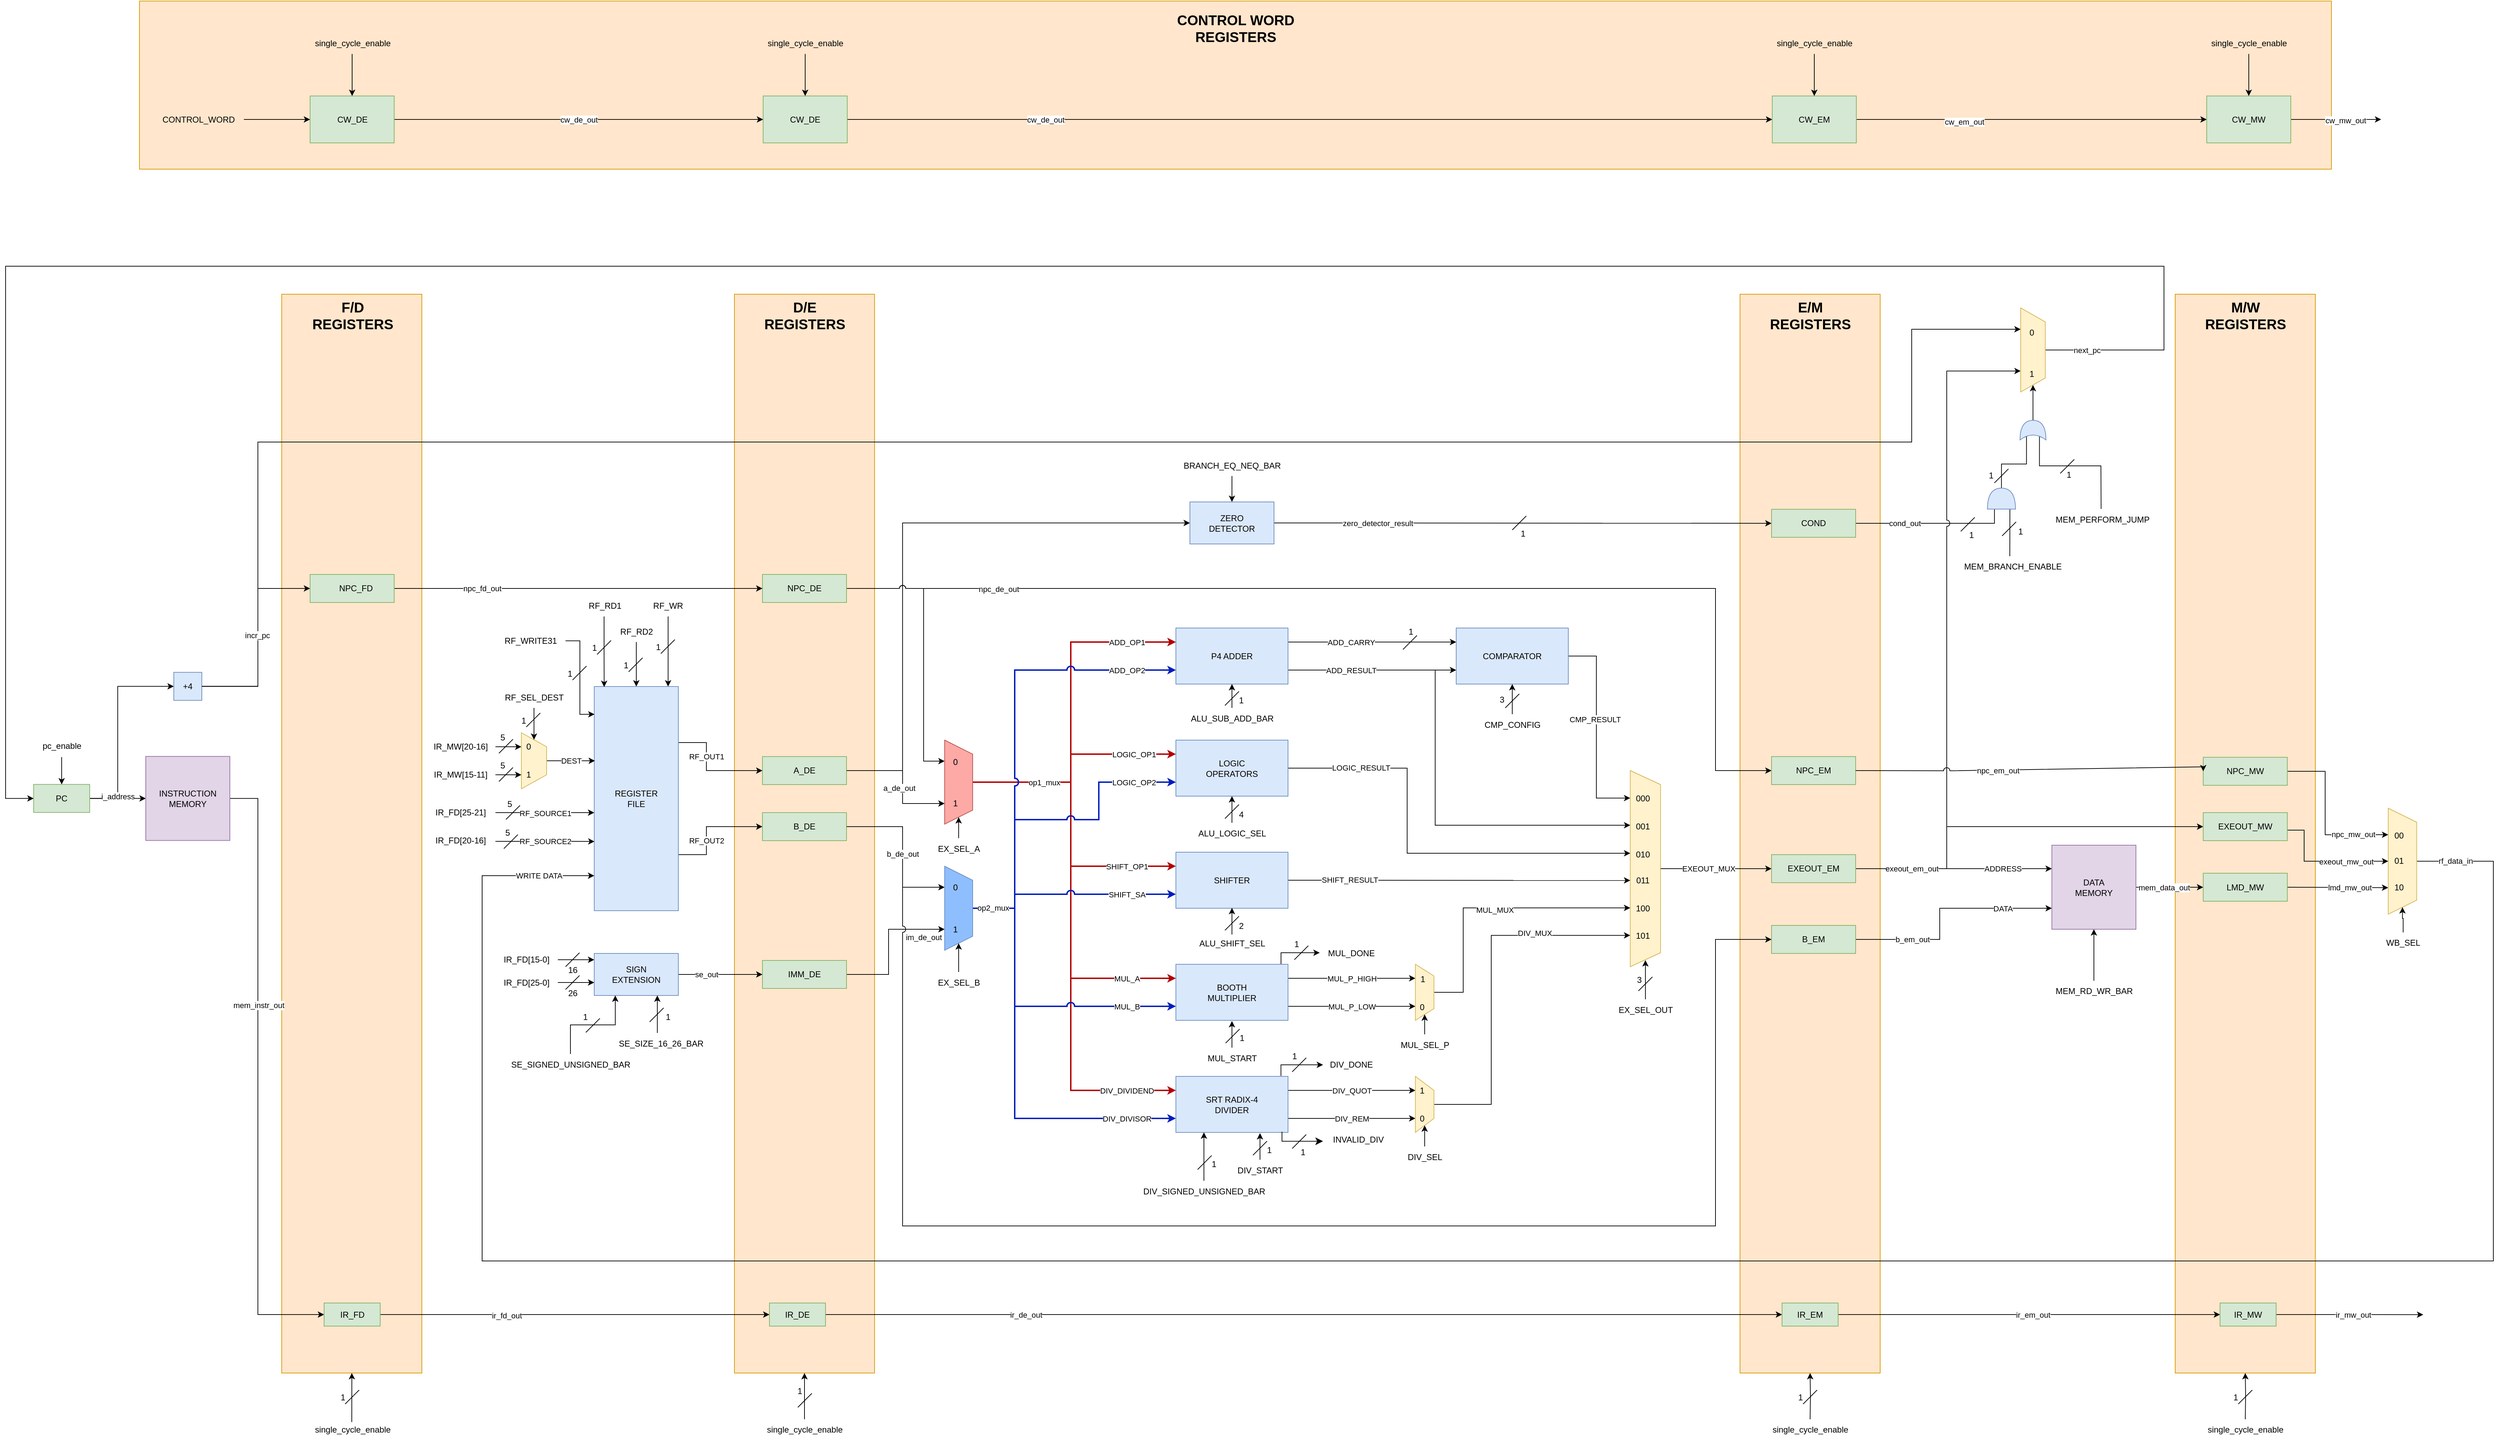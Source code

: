 <mxfile version="20.7.4" type="device"><diagram id="MwowoGZqm-T8tHPL4Ncn" name="Page-1"><mxGraphModel dx="2513" dy="2005" grid="1" gridSize="10" guides="1" tooltips="1" connect="1" arrows="1" fold="1" page="0" pageScale="1" pageWidth="827" pageHeight="1169" math="0" shadow="0"><root><mxCell id="0"/><mxCell id="1" parent="0"/><mxCell id="5x8gw_C9wOxPfMnRKNMZ-27" value="" style="whiteSpace=wrap;html=1;fillColor=#ffe6cc;strokeColor=#d79b00;" parent="1" vertex="1"><mxGeometry x="1555" y="-460" width="200" height="1540" as="geometry"/></mxCell><mxCell id="5x8gw_C9wOxPfMnRKNMZ-32" value="" style="whiteSpace=wrap;html=1;fillColor=#ffe6cc;strokeColor=#d79b00;rotation=90;" parent="1" vertex="1"><mxGeometry x="715" y="-2322.5" width="240" height="3128" as="geometry"/></mxCell><mxCell id="5x8gw_C9wOxPfMnRKNMZ-29" value="" style="whiteSpace=wrap;html=1;fillColor=#ffe6cc;strokeColor=#d79b00;" parent="1" vertex="1"><mxGeometry x="2176" y="-460" width="200" height="1540" as="geometry"/></mxCell><mxCell id="5x8gw_C9wOxPfMnRKNMZ-25" value="" style="whiteSpace=wrap;html=1;fillColor=#ffe6cc;strokeColor=#d79b00;" parent="1" vertex="1"><mxGeometry x="120" y="-460" width="200" height="1540" as="geometry"/></mxCell><mxCell id="5x8gw_C9wOxPfMnRKNMZ-24" value="" style="whiteSpace=wrap;html=1;fillColor=#ffe6cc;strokeColor=#d79b00;" parent="1" vertex="1"><mxGeometry x="-526" y="-460" width="200" height="1540" as="geometry"/></mxCell><mxCell id="5x8gw_C9wOxPfMnRKNMZ-15" value="" style="shape=trapezoid;perimeter=trapezoidPerimeter;whiteSpace=wrap;html=1;fixedSize=1;points=[[0,0.99,0,0,0],[0.02,0.74,0,0,0],[0.04,0.51,0,0,0],[0.05,0.28,0,0,0],[0.07,0.07,0,0,0],[0.14,1,0,0,0],[0.25,0,0,0,0],[0.28,1,0,0,0],[0.42,1,0,0,0],[0.5,0,0,0,0],[0.56,1,0,0,0],[0.7,1,0,0,0],[0.75,0,0,0,0],[0.84,1,0,0,0],[0.93,0.07,0,0,0],[0.95,0.28,0,0,0],[0.96,0.51,0,0,0],[0.98,0.74,0,0,0],[1,0.99,0,0,0]];rotation=90;fillColor=#fff2cc;strokeColor=#d6b656;" parent="1" vertex="1"><mxGeometry x="1280" y="338.37" width="280" height="43.25" as="geometry"/></mxCell><mxCell id="lmTZzJaFjMnNjgpMNtPa-25" style="edgeStyle=orthogonalEdgeStyle;rounded=0;orthogonalLoop=1;jettySize=auto;html=1;exitX=1;exitY=0.5;exitDx=0;exitDy=0;entryX=0;entryY=0.5;entryDx=0;entryDy=0;jumpStyle=arc;jumpSize=9;" parent="1" source="lmTZzJaFjMnNjgpMNtPa-18" target="lmTZzJaFjMnNjgpMNtPa-24" edge="1"><mxGeometry relative="1" as="geometry"><Array as="points"><mxPoint x="360" y="220"/><mxPoint x="360" y="-133"/></Array></mxGeometry></mxCell><mxCell id="lmTZzJaFjMnNjgpMNtPa-28" style="edgeStyle=orthogonalEdgeStyle;rounded=0;orthogonalLoop=1;jettySize=auto;html=1;exitX=1;exitY=0.5;exitDx=0;exitDy=0;entryX=0.25;entryY=1;entryDx=0;entryDy=0;jumpStyle=arc;jumpSize=9;" parent="1" source="lmTZzJaFjMnNjgpMNtPa-117" target="lmTZzJaFjMnNjgpMNtPa-26" edge="1"><mxGeometry relative="1" as="geometry"><Array as="points"><mxPoint x="390" y="-40"/><mxPoint x="390" y="207"/></Array></mxGeometry></mxCell><mxCell id="lmTZzJaFjMnNjgpMNtPa-54" style="edgeStyle=orthogonalEdgeStyle;rounded=0;jumpStyle=arc;jumpSize=9;orthogonalLoop=1;jettySize=auto;html=1;exitX=1;exitY=0.75;exitDx=0;exitDy=0;entryX=0.28;entryY=1;entryDx=0;entryDy=0;entryPerimeter=0;" parent="1" source="lmTZzJaFjMnNjgpMNtPa-1" target="5x8gw_C9wOxPfMnRKNMZ-15" edge="1"><mxGeometry relative="1" as="geometry"><Array as="points"><mxPoint x="1120" y="76"/><mxPoint x="1120" y="298"/><mxPoint x="1398" y="298"/></Array><mxPoint x="1360" y="280" as="targetPoint"/></mxGeometry></mxCell><mxCell id="lmTZzJaFjMnNjgpMNtPa-157" value="ADD_CARRY" style="edgeStyle=orthogonalEdgeStyle;rounded=0;jumpStyle=none;jumpSize=9;orthogonalLoop=1;jettySize=auto;html=1;exitX=1;exitY=0.25;exitDx=0;exitDy=0;entryX=0;entryY=0.25;entryDx=0;entryDy=0;endArrow=classic;endFill=1;" parent="1" source="lmTZzJaFjMnNjgpMNtPa-1" target="lmTZzJaFjMnNjgpMNtPa-155" edge="1"><mxGeometry x="-0.25" relative="1" as="geometry"><mxPoint as="offset"/></mxGeometry></mxCell><mxCell id="lmTZzJaFjMnNjgpMNtPa-158" value="ADD_RESULT" style="edgeStyle=orthogonalEdgeStyle;rounded=0;jumpStyle=none;jumpSize=9;orthogonalLoop=1;jettySize=auto;html=1;exitX=1;exitY=0.75;exitDx=0;exitDy=0;entryX=0;entryY=0.75;entryDx=0;entryDy=0;endArrow=classic;endFill=1;" parent="1" source="lmTZzJaFjMnNjgpMNtPa-1" target="lmTZzJaFjMnNjgpMNtPa-155" edge="1"><mxGeometry x="-0.25" relative="1" as="geometry"><mxPoint as="offset"/></mxGeometry></mxCell><mxCell id="lmTZzJaFjMnNjgpMNtPa-1" value="P4 ADDER" style="rounded=0;whiteSpace=wrap;html=1;fillColor=#dae8fc;strokeColor=#6c8ebf;" parent="1" vertex="1"><mxGeometry x="750" y="16.5" width="160" height="80" as="geometry"/></mxCell><mxCell id="lmTZzJaFjMnNjgpMNtPa-47" value="MUL_P_HIGH" style="edgeStyle=orthogonalEdgeStyle;rounded=0;jumpStyle=arc;jumpSize=9;orthogonalLoop=1;jettySize=auto;html=1;exitX=1;exitY=0.25;exitDx=0;exitDy=0;entryX=0.25;entryY=1;entryDx=0;entryDy=0;" parent="1" source="lmTZzJaFjMnNjgpMNtPa-2" target="lmTZzJaFjMnNjgpMNtPa-45" edge="1"><mxGeometry relative="1" as="geometry"/></mxCell><mxCell id="lmTZzJaFjMnNjgpMNtPa-48" value="MUL_P_LOW" style="edgeStyle=orthogonalEdgeStyle;rounded=0;jumpStyle=arc;jumpSize=9;orthogonalLoop=1;jettySize=auto;html=1;exitX=1;exitY=0.75;exitDx=0;exitDy=0;entryX=0.75;entryY=1;entryDx=0;entryDy=0;" parent="1" source="lmTZzJaFjMnNjgpMNtPa-2" target="lmTZzJaFjMnNjgpMNtPa-45" edge="1"><mxGeometry relative="1" as="geometry"/></mxCell><mxCell id="ecpVX0U7AmKR85L5Xxbu-50" style="edgeStyle=orthogonalEdgeStyle;rounded=0;orthogonalLoop=1;jettySize=auto;html=1;exitX=0.75;exitY=0;exitDx=0;exitDy=0;entryX=0.002;entryY=0.453;entryDx=0;entryDy=0;entryPerimeter=0;" parent="1" source="lmTZzJaFjMnNjgpMNtPa-2" target="ecpVX0U7AmKR85L5Xxbu-49" edge="1"><mxGeometry relative="1" as="geometry"><Array as="points"><mxPoint x="900" y="497"/><mxPoint x="900" y="480"/><mxPoint x="955" y="480"/></Array></mxGeometry></mxCell><mxCell id="lmTZzJaFjMnNjgpMNtPa-2" value="BOOTH&lt;br&gt;MULTIPLIER" style="rounded=0;whiteSpace=wrap;html=1;fillColor=#dae8fc;strokeColor=#6c8ebf;" parent="1" vertex="1"><mxGeometry x="750" y="496.5" width="160" height="80" as="geometry"/></mxCell><mxCell id="lmTZzJaFjMnNjgpMNtPa-49" value="DIV_QUOT" style="edgeStyle=orthogonalEdgeStyle;rounded=0;jumpStyle=arc;jumpSize=9;orthogonalLoop=1;jettySize=auto;html=1;exitX=1;exitY=0.25;exitDx=0;exitDy=0;entryX=0.25;entryY=1;entryDx=0;entryDy=0;" parent="1" source="lmTZzJaFjMnNjgpMNtPa-3" target="lmTZzJaFjMnNjgpMNtPa-46" edge="1"><mxGeometry relative="1" as="geometry"/></mxCell><mxCell id="lmTZzJaFjMnNjgpMNtPa-50" value="DIV_REM" style="edgeStyle=orthogonalEdgeStyle;rounded=0;jumpStyle=arc;jumpSize=9;orthogonalLoop=1;jettySize=auto;html=1;exitX=1;exitY=0.75;exitDx=0;exitDy=0;entryX=0.75;entryY=1;entryDx=0;entryDy=0;" parent="1" source="lmTZzJaFjMnNjgpMNtPa-3" target="lmTZzJaFjMnNjgpMNtPa-46" edge="1"><mxGeometry relative="1" as="geometry"/></mxCell><mxCell id="ecpVX0U7AmKR85L5Xxbu-52" style="edgeStyle=orthogonalEdgeStyle;rounded=0;orthogonalLoop=1;jettySize=auto;html=1;exitX=0.937;exitY=-0.009;exitDx=0;exitDy=0;exitPerimeter=0;" parent="1" source="lmTZzJaFjMnNjgpMNtPa-3" edge="1"><mxGeometry relative="1" as="geometry"><mxPoint x="960" y="640" as="targetPoint"/><Array as="points"><mxPoint x="900" y="640"/></Array></mxGeometry></mxCell><mxCell id="lmTZzJaFjMnNjgpMNtPa-3" value="SRT RADIX-4&lt;br&gt;DIVIDER" style="rounded=0;whiteSpace=wrap;html=1;fillColor=#dae8fc;strokeColor=#6c8ebf;" parent="1" vertex="1"><mxGeometry x="750" y="656.5" width="160" height="80" as="geometry"/></mxCell><mxCell id="lmTZzJaFjMnNjgpMNtPa-55" style="edgeStyle=orthogonalEdgeStyle;rounded=0;jumpStyle=arc;jumpSize=9;orthogonalLoop=1;jettySize=auto;html=1;exitX=1;exitY=0.5;exitDx=0;exitDy=0;entryX=0.42;entryY=1;entryDx=0;entryDy=0;entryPerimeter=0;" parent="1" source="lmTZzJaFjMnNjgpMNtPa-4" target="5x8gw_C9wOxPfMnRKNMZ-15" edge="1"><mxGeometry relative="1" as="geometry"><Array as="points"><mxPoint x="1080" y="216"/><mxPoint x="1080" y="338"/><mxPoint x="1398" y="338"/></Array><mxPoint x="1360" y="320" as="targetPoint"/></mxGeometry></mxCell><mxCell id="y7glqsLBrWSuBBTJrkj_-19" value="LOGIC_RESULT" style="edgeLabel;html=1;align=center;verticalAlign=middle;resizable=0;points=[];" parent="lmTZzJaFjMnNjgpMNtPa-55" vertex="1" connectable="0"><mxGeometry x="-0.661" y="1" relative="1" as="geometry"><mxPoint as="offset"/></mxGeometry></mxCell><mxCell id="lmTZzJaFjMnNjgpMNtPa-4" value="LOGIC&lt;br&gt;OPERATORS" style="rounded=0;whiteSpace=wrap;html=1;fillColor=#dae8fc;strokeColor=#6c8ebf;" parent="1" vertex="1"><mxGeometry x="750" y="176.5" width="160" height="80" as="geometry"/></mxCell><mxCell id="lmTZzJaFjMnNjgpMNtPa-7" value="" style="edgeStyle=orthogonalEdgeStyle;rounded=0;orthogonalLoop=1;jettySize=auto;html=1;" parent="1" source="lmTZzJaFjMnNjgpMNtPa-5" target="lmTZzJaFjMnNjgpMNtPa-6" edge="1"><mxGeometry relative="1" as="geometry"/></mxCell><mxCell id="lmTZzJaFjMnNjgpMNtPa-9" style="edgeStyle=orthogonalEdgeStyle;rounded=0;orthogonalLoop=1;jettySize=auto;html=1;exitX=1;exitY=0.5;exitDx=0;exitDy=0;entryX=0;entryY=0.5;entryDx=0;entryDy=0;" parent="1" source="lmTZzJaFjMnNjgpMNtPa-5" target="lmTZzJaFjMnNjgpMNtPa-8" edge="1"><mxGeometry relative="1" as="geometry"><Array as="points"><mxPoint x="-760" y="259.75"/><mxPoint x="-760" y="99.75"/></Array></mxGeometry></mxCell><mxCell id="y7glqsLBrWSuBBTJrkj_-2" value="i_address&lt;br&gt;" style="edgeLabel;html=1;align=center;verticalAlign=middle;resizable=0;points=[];" parent="lmTZzJaFjMnNjgpMNtPa-9" vertex="1" connectable="0"><mxGeometry x="-0.858" y="3" relative="1" as="geometry"><mxPoint x="20" as="offset"/></mxGeometry></mxCell><mxCell id="lmTZzJaFjMnNjgpMNtPa-5" value="PC" style="rounded=0;whiteSpace=wrap;html=1;fillColor=#d5e8d4;strokeColor=#82b366;" parent="1" vertex="1"><mxGeometry x="-880" y="239.75" width="80" height="40" as="geometry"/></mxCell><mxCell id="lmTZzJaFjMnNjgpMNtPa-13" value="" style="edgeStyle=orthogonalEdgeStyle;rounded=0;orthogonalLoop=1;jettySize=auto;html=1;entryX=0;entryY=0.5;entryDx=0;entryDy=0;" parent="1" source="lmTZzJaFjMnNjgpMNtPa-6" target="lmTZzJaFjMnNjgpMNtPa-12" edge="1"><mxGeometry relative="1" as="geometry"><Array as="points"><mxPoint x="-560" y="260"/><mxPoint x="-560" y="997"/></Array></mxGeometry></mxCell><mxCell id="y7glqsLBrWSuBBTJrkj_-3" value="mem_instr_out" style="edgeLabel;html=1;align=center;verticalAlign=middle;resizable=0;points=[];" parent="lmTZzJaFjMnNjgpMNtPa-13" vertex="1" connectable="0"><mxGeometry x="-0.233" y="1" relative="1" as="geometry"><mxPoint y="1" as="offset"/></mxGeometry></mxCell><mxCell id="lmTZzJaFjMnNjgpMNtPa-6" value="INSTRUCTION&lt;br&gt;MEMORY" style="rounded=0;whiteSpace=wrap;html=1;fillColor=#e1d5e7;strokeColor=#9673a6;" parent="1" vertex="1"><mxGeometry x="-720" y="199.75" width="120" height="120" as="geometry"/></mxCell><mxCell id="lmTZzJaFjMnNjgpMNtPa-8" value="+4" style="whiteSpace=wrap;html=1;fillColor=#dae8fc;strokeColor=#6c8ebf;" parent="1" vertex="1"><mxGeometry x="-680" y="79.75" width="40" height="40" as="geometry"/></mxCell><mxCell id="ecpVX0U7AmKR85L5Xxbu-67" style="edgeStyle=orthogonalEdgeStyle;rounded=0;jumpStyle=arc;jumpSize=9;orthogonalLoop=1;jettySize=auto;html=1;entryX=0.25;entryY=1;entryDx=0;entryDy=0;exitX=1;exitY=0.5;exitDx=0;exitDy=0;" parent="1" source="lmTZzJaFjMnNjgpMNtPa-8" target="ecpVX0U7AmKR85L5Xxbu-10" edge="1"><mxGeometry relative="1" as="geometry"><Array as="points"><mxPoint x="-560" y="100"/><mxPoint x="-560" y="-249"/><mxPoint x="1800" y="-249"/><mxPoint x="1800" y="-410"/><mxPoint x="1956" y="-410"/></Array><mxPoint x="-390" y="20" as="sourcePoint"/></mxGeometry></mxCell><mxCell id="lmTZzJaFjMnNjgpMNtPa-204" value="" style="edgeStyle=orthogonalEdgeStyle;rounded=0;jumpStyle=none;jumpSize=9;orthogonalLoop=1;jettySize=auto;html=1;endArrow=classic;endFill=1;" parent="1" source="lmTZzJaFjMnNjgpMNtPa-12" target="lmTZzJaFjMnNjgpMNtPa-203" edge="1"><mxGeometry relative="1" as="geometry"/></mxCell><mxCell id="y7glqsLBrWSuBBTJrkj_-5" value="i" style="edgeLabel;html=1;align=center;verticalAlign=middle;resizable=0;points=[];" parent="lmTZzJaFjMnNjgpMNtPa-204" vertex="1" connectable="0"><mxGeometry x="-0.364" y="-2" relative="1" as="geometry"><mxPoint as="offset"/></mxGeometry></mxCell><mxCell id="y7glqsLBrWSuBBTJrkj_-6" value="ir_fd_out" style="edgeLabel;html=1;align=center;verticalAlign=middle;resizable=0;points=[];" parent="lmTZzJaFjMnNjgpMNtPa-204" vertex="1" connectable="0"><mxGeometry x="-0.352" y="-1" relative="1" as="geometry"><mxPoint as="offset"/></mxGeometry></mxCell><mxCell id="lmTZzJaFjMnNjgpMNtPa-12" value="IR_FD" style="whiteSpace=wrap;html=1;fillColor=#d5e8d4;strokeColor=#82b366;" parent="1" vertex="1"><mxGeometry x="-465.5" y="980" width="80" height="33" as="geometry"/></mxCell><mxCell id="lmTZzJaFjMnNjgpMNtPa-22" value="RF_OUT2" style="edgeStyle=orthogonalEdgeStyle;rounded=0;orthogonalLoop=1;jettySize=auto;html=1;exitX=1;exitY=0.75;exitDx=0;exitDy=0;entryX=0;entryY=0.5;entryDx=0;entryDy=0;" parent="1" source="lmTZzJaFjMnNjgpMNtPa-14" target="lmTZzJaFjMnNjgpMNtPa-19" edge="1"><mxGeometry x="-0.251" relative="1" as="geometry"><Array as="points"><mxPoint x="80" y="340"/><mxPoint x="80" y="300"/></Array><mxPoint as="offset"/></mxGeometry></mxCell><mxCell id="lmTZzJaFjMnNjgpMNtPa-23" value="RF_OUT1" style="edgeStyle=orthogonalEdgeStyle;rounded=0;orthogonalLoop=1;jettySize=auto;html=1;exitX=1;exitY=0.25;exitDx=0;exitDy=0;entryX=0;entryY=0.5;entryDx=0;entryDy=0;" parent="1" source="lmTZzJaFjMnNjgpMNtPa-14" target="lmTZzJaFjMnNjgpMNtPa-18" edge="1"><mxGeometry x="-0.25" relative="1" as="geometry"><Array as="points"><mxPoint x="80" y="180"/><mxPoint x="80" y="220"/></Array><mxPoint as="offset"/></mxGeometry></mxCell><mxCell id="lmTZzJaFjMnNjgpMNtPa-14" value="REGISTER&lt;br&gt;FILE" style="whiteSpace=wrap;html=1;fillColor=#dae8fc;strokeColor=#6c8ebf;" parent="1" vertex="1"><mxGeometry x="-80" y="100" width="120" height="320" as="geometry"/></mxCell><mxCell id="lmTZzJaFjMnNjgpMNtPa-21" value="se_out" style="edgeStyle=orthogonalEdgeStyle;rounded=0;orthogonalLoop=1;jettySize=auto;html=1;exitX=1;exitY=0.5;exitDx=0;exitDy=0;entryX=0;entryY=0.5;entryDx=0;entryDy=0;" parent="1" source="lmTZzJaFjMnNjgpMNtPa-16" target="lmTZzJaFjMnNjgpMNtPa-20" edge="1"><mxGeometry x="-0.333" relative="1" as="geometry"><mxPoint as="offset"/></mxGeometry></mxCell><mxCell id="lmTZzJaFjMnNjgpMNtPa-16" value="SIGN&lt;br&gt;EXTENSION" style="whiteSpace=wrap;html=1;fillColor=#dae8fc;strokeColor=#6c8ebf;" parent="1" vertex="1"><mxGeometry x="-80" y="481" width="120" height="60" as="geometry"/></mxCell><mxCell id="lmTZzJaFjMnNjgpMNtPa-18" value="A_DE" style="whiteSpace=wrap;html=1;fillColor=#d5e8d4;strokeColor=#82b366;" parent="1" vertex="1"><mxGeometry x="160" y="200" width="120" height="40" as="geometry"/></mxCell><mxCell id="lmTZzJaFjMnNjgpMNtPa-30" style="edgeStyle=orthogonalEdgeStyle;rounded=0;jumpStyle=arc;jumpSize=9;orthogonalLoop=1;jettySize=auto;html=1;entryX=0.25;entryY=1;entryDx=0;entryDy=0;" parent="1" target="lmTZzJaFjMnNjgpMNtPa-29" edge="1"><mxGeometry relative="1" as="geometry"><Array as="points"><mxPoint x="360" y="387"/></Array><mxPoint x="360" y="390" as="sourcePoint"/></mxGeometry></mxCell><mxCell id="lmTZzJaFjMnNjgpMNtPa-19" value="B_DE" style="whiteSpace=wrap;html=1;fillColor=#d5e8d4;strokeColor=#82b366;" parent="1" vertex="1"><mxGeometry x="160" y="280" width="120" height="40" as="geometry"/></mxCell><mxCell id="lmTZzJaFjMnNjgpMNtPa-31" style="edgeStyle=orthogonalEdgeStyle;rounded=0;jumpStyle=arc;jumpSize=9;orthogonalLoop=1;jettySize=auto;html=1;exitX=1;exitY=0.5;exitDx=0;exitDy=0;entryX=0.75;entryY=1;entryDx=0;entryDy=0;" parent="1" source="lmTZzJaFjMnNjgpMNtPa-20" target="lmTZzJaFjMnNjgpMNtPa-29" edge="1"><mxGeometry relative="1" as="geometry"><Array as="points"><mxPoint x="340" y="511"/><mxPoint x="340" y="446"/></Array></mxGeometry></mxCell><mxCell id="y7glqsLBrWSuBBTJrkj_-14" value="im_de_out" style="edgeLabel;html=1;align=center;verticalAlign=middle;resizable=0;points=[];" parent="lmTZzJaFjMnNjgpMNtPa-31" vertex="1" connectable="0"><mxGeometry x="0.629" y="-2" relative="1" as="geometry"><mxPoint x="8" y="9" as="offset"/></mxGeometry></mxCell><mxCell id="lmTZzJaFjMnNjgpMNtPa-20" value="IMM_DE" style="whiteSpace=wrap;html=1;fillColor=#d5e8d4;strokeColor=#82b366;" parent="1" vertex="1"><mxGeometry x="160" y="491" width="120" height="40" as="geometry"/></mxCell><mxCell id="lmTZzJaFjMnNjgpMNtPa-33" style="edgeStyle=orthogonalEdgeStyle;rounded=0;jumpStyle=arc;jumpSize=9;orthogonalLoop=1;jettySize=auto;html=1;exitX=1;exitY=0.5;exitDx=0;exitDy=0;entryX=0;entryY=0.5;entryDx=0;entryDy=0;" parent="1" source="lmTZzJaFjMnNjgpMNtPa-24" target="lmTZzJaFjMnNjgpMNtPa-32" edge="1"><mxGeometry relative="1" as="geometry"/></mxCell><mxCell id="y7glqsLBrWSuBBTJrkj_-26" value="zero_detector_result" style="edgeLabel;html=1;align=center;verticalAlign=middle;resizable=0;points=[];" parent="lmTZzJaFjMnNjgpMNtPa-33" vertex="1" connectable="0"><mxGeometry x="-0.583" relative="1" as="geometry"><mxPoint as="offset"/></mxGeometry></mxCell><mxCell id="lmTZzJaFjMnNjgpMNtPa-24" value="ZERO&lt;br&gt;DETECTOR" style="whiteSpace=wrap;html=1;fillColor=#dae8fc;strokeColor=#6c8ebf;" parent="1" vertex="1"><mxGeometry x="770" y="-163.5" width="120" height="60" as="geometry"/></mxCell><mxCell id="lmTZzJaFjMnNjgpMNtPa-34" value="ADD_OP1" style="edgeStyle=orthogonalEdgeStyle;rounded=0;jumpStyle=arc;jumpSize=9;orthogonalLoop=1;jettySize=auto;html=1;exitX=0.5;exitY=0;exitDx=0;exitDy=0;entryX=0;entryY=0.25;entryDx=0;entryDy=0;strokeWidth=2;fillColor=#e51400;strokeColor=#B20000;" parent="1" source="lmTZzJaFjMnNjgpMNtPa-26" target="lmTZzJaFjMnNjgpMNtPa-1" edge="1"><mxGeometry x="0.714" relative="1" as="geometry"><Array as="points"><mxPoint x="600" y="237"/><mxPoint x="600" y="37"/></Array><mxPoint as="offset"/></mxGeometry></mxCell><mxCell id="lmTZzJaFjMnNjgpMNtPa-35" value="LOGIC_OP1" style="edgeStyle=orthogonalEdgeStyle;rounded=0;jumpStyle=arc;jumpSize=9;orthogonalLoop=1;jettySize=auto;html=1;exitX=0.5;exitY=0;exitDx=0;exitDy=0;entryX=0;entryY=0.25;entryDx=0;entryDy=0;strokeWidth=2;fillColor=#e51400;strokeColor=#B20000;" parent="1" source="lmTZzJaFjMnNjgpMNtPa-26" target="lmTZzJaFjMnNjgpMNtPa-4" edge="1"><mxGeometry x="0.636" relative="1" as="geometry"><Array as="points"><mxPoint x="600" y="237"/><mxPoint x="600" y="197"/></Array><mxPoint as="offset"/></mxGeometry></mxCell><mxCell id="lmTZzJaFjMnNjgpMNtPa-37" value="SHIFT_OP1" style="edgeStyle=orthogonalEdgeStyle;rounded=0;jumpStyle=arc;jumpSize=9;orthogonalLoop=1;jettySize=auto;html=1;exitX=0.5;exitY=0;exitDx=0;exitDy=0;entryX=0;entryY=0.25;entryDx=0;entryDy=0;strokeWidth=2;fillColor=#e51400;strokeColor=#B20000;" parent="1" source="lmTZzJaFjMnNjgpMNtPa-26" target="lmTZzJaFjMnNjgpMNtPa-36" edge="1"><mxGeometry x="0.658" relative="1" as="geometry"><Array as="points"><mxPoint x="600" y="237"/><mxPoint x="600" y="357"/></Array><mxPoint as="offset"/></mxGeometry></mxCell><mxCell id="lmTZzJaFjMnNjgpMNtPa-38" value="MUL_A" style="edgeStyle=orthogonalEdgeStyle;rounded=0;jumpStyle=arc;jumpSize=9;orthogonalLoop=1;jettySize=auto;html=1;exitX=0.5;exitY=0;exitDx=0;exitDy=0;entryX=0;entryY=0.25;entryDx=0;entryDy=0;strokeWidth=2;fillColor=#e51400;strokeColor=#B20000;" parent="1" source="lmTZzJaFjMnNjgpMNtPa-26" target="lmTZzJaFjMnNjgpMNtPa-2" edge="1"><mxGeometry x="0.754" relative="1" as="geometry"><Array as="points"><mxPoint x="600" y="237"/><mxPoint x="600" y="517"/></Array><mxPoint as="offset"/></mxGeometry></mxCell><mxCell id="lmTZzJaFjMnNjgpMNtPa-39" value="DIV_DIVIDEND" style="edgeStyle=orthogonalEdgeStyle;rounded=0;jumpStyle=arc;jumpSize=9;orthogonalLoop=1;jettySize=auto;html=1;exitX=0.5;exitY=0;exitDx=0;exitDy=0;entryX=0;entryY=0.25;entryDx=0;entryDy=0;strokeWidth=2;fillColor=#e51400;strokeColor=#B20000;" parent="1" source="lmTZzJaFjMnNjgpMNtPa-26" target="lmTZzJaFjMnNjgpMNtPa-3" edge="1"><mxGeometry x="0.808" relative="1" as="geometry"><Array as="points"><mxPoint x="600" y="237"/><mxPoint x="600" y="677"/></Array><mxPoint as="offset"/></mxGeometry></mxCell><mxCell id="y7glqsLBrWSuBBTJrkj_-17" value="op1_mux" style="edgeLabel;html=1;align=center;verticalAlign=middle;resizable=0;points=[];" parent="lmTZzJaFjMnNjgpMNtPa-39" vertex="1" connectable="0"><mxGeometry x="-0.72" relative="1" as="geometry"><mxPoint as="offset"/></mxGeometry></mxCell><mxCell id="lmTZzJaFjMnNjgpMNtPa-26" value="" style="shape=trapezoid;perimeter=trapezoidPerimeter;whiteSpace=wrap;html=1;fixedSize=1;rotation=90;fillColor=#fda9a5;strokeColor=#b85450;" parent="1" vertex="1"><mxGeometry x="380" y="216.5" width="120" height="40" as="geometry"/></mxCell><mxCell id="lmTZzJaFjMnNjgpMNtPa-40" value="ADD_OP2" style="edgeStyle=orthogonalEdgeStyle;rounded=0;jumpStyle=arc;jumpSize=9;orthogonalLoop=1;jettySize=auto;html=1;exitX=0.5;exitY=0;exitDx=0;exitDy=0;entryX=0;entryY=0.75;entryDx=0;entryDy=0;strokeWidth=2;fillColor=#0050ef;strokeColor=#001DBC;" parent="1" source="lmTZzJaFjMnNjgpMNtPa-29" target="lmTZzJaFjMnNjgpMNtPa-1" edge="1"><mxGeometry x="0.778" relative="1" as="geometry"><Array as="points"><mxPoint x="520" y="417"/><mxPoint x="520" y="77"/></Array><mxPoint as="offset"/></mxGeometry></mxCell><mxCell id="lmTZzJaFjMnNjgpMNtPa-41" value="LOGIC_OP2" style="edgeStyle=orthogonalEdgeStyle;rounded=0;jumpStyle=arc;jumpSize=9;orthogonalLoop=1;jettySize=auto;html=1;exitX=0.5;exitY=0;exitDx=0;exitDy=0;entryX=0;entryY=0.75;entryDx=0;entryDy=0;strokeWidth=2;fillColor=#0050ef;strokeColor=#001DBC;" parent="1" source="lmTZzJaFjMnNjgpMNtPa-29" target="lmTZzJaFjMnNjgpMNtPa-4" edge="1"><mxGeometry x="0.745" relative="1" as="geometry"><Array as="points"><mxPoint x="520" y="417"/><mxPoint x="520" y="290"/><mxPoint x="640" y="290"/><mxPoint x="640" y="237"/></Array><mxPoint as="offset"/></mxGeometry></mxCell><mxCell id="lmTZzJaFjMnNjgpMNtPa-42" value="SHIFT_SA" style="edgeStyle=orthogonalEdgeStyle;rounded=0;jumpStyle=arc;jumpSize=9;orthogonalLoop=1;jettySize=auto;html=1;exitX=0.5;exitY=0;exitDx=0;exitDy=0;entryX=0;entryY=0.75;entryDx=0;entryDy=0;strokeWidth=2;fillColor=#0050ef;strokeColor=#001DBC;" parent="1" source="lmTZzJaFjMnNjgpMNtPa-29" target="lmTZzJaFjMnNjgpMNtPa-36" edge="1"><mxGeometry x="0.548" relative="1" as="geometry"><Array as="points"><mxPoint x="520" y="417"/><mxPoint x="520" y="397"/></Array><mxPoint as="offset"/></mxGeometry></mxCell><mxCell id="lmTZzJaFjMnNjgpMNtPa-43" value="MUL_B" style="edgeStyle=orthogonalEdgeStyle;rounded=0;jumpStyle=arc;jumpSize=9;orthogonalLoop=1;jettySize=auto;html=1;exitX=0.5;exitY=0;exitDx=0;exitDy=0;entryX=0;entryY=0.75;entryDx=0;entryDy=0;strokeWidth=2;fillColor=#0050ef;strokeColor=#001DBC;" parent="1" source="lmTZzJaFjMnNjgpMNtPa-29" target="lmTZzJaFjMnNjgpMNtPa-2" edge="1"><mxGeometry x="0.674" relative="1" as="geometry"><Array as="points"><mxPoint x="520" y="417"/><mxPoint x="520" y="557"/></Array><mxPoint as="offset"/></mxGeometry></mxCell><mxCell id="lmTZzJaFjMnNjgpMNtPa-44" value="DIV_DIVISOR" style="edgeStyle=orthogonalEdgeStyle;rounded=0;jumpStyle=arc;jumpSize=9;orthogonalLoop=1;jettySize=auto;html=1;exitX=0.5;exitY=0;exitDx=0;exitDy=0;entryX=0;entryY=0.75;entryDx=0;entryDy=0;strokeWidth=2;fillColor=#0050ef;strokeColor=#001DBC;" parent="1" source="lmTZzJaFjMnNjgpMNtPa-29" target="lmTZzJaFjMnNjgpMNtPa-3" edge="1"><mxGeometry x="0.763" relative="1" as="geometry"><Array as="points"><mxPoint x="520" y="417"/><mxPoint x="520" y="717"/></Array><mxPoint as="offset"/></mxGeometry></mxCell><mxCell id="y7glqsLBrWSuBBTJrkj_-18" value="op2_mux" style="edgeLabel;html=1;align=center;verticalAlign=middle;resizable=0;points=[];" parent="lmTZzJaFjMnNjgpMNtPa-44" vertex="1" connectable="0"><mxGeometry x="-0.903" y="1" relative="1" as="geometry"><mxPoint as="offset"/></mxGeometry></mxCell><mxCell id="lmTZzJaFjMnNjgpMNtPa-29" value="" style="shape=trapezoid;perimeter=trapezoidPerimeter;whiteSpace=wrap;html=1;fixedSize=1;rotation=90;fillColor=#8fbeff;strokeColor=#6c8ebf;" parent="1" vertex="1"><mxGeometry x="380" y="396.5" width="120" height="40" as="geometry"/></mxCell><mxCell id="lmTZzJaFjMnNjgpMNtPa-72" style="edgeStyle=orthogonalEdgeStyle;rounded=0;jumpStyle=arc;jumpSize=9;orthogonalLoop=1;jettySize=auto;html=1;entryX=0;entryY=0.25;entryDx=0;entryDy=0;entryPerimeter=0;endArrow=none;endFill=0;exitX=1;exitY=0.5;exitDx=0;exitDy=0;" parent="1" source="lmTZzJaFjMnNjgpMNtPa-32" target="ecpVX0U7AmKR85L5Xxbu-15" edge="1"><mxGeometry relative="1" as="geometry"><Array as="points"><mxPoint x="1918" y="-133"/></Array><mxPoint x="2465.63" y="15.63" as="targetPoint"/></mxGeometry></mxCell><mxCell id="y7glqsLBrWSuBBTJrkj_-28" value="cond_out" style="edgeLabel;html=1;align=center;verticalAlign=middle;resizable=0;points=[];" parent="lmTZzJaFjMnNjgpMNtPa-72" vertex="1" connectable="0"><mxGeometry x="0.224" y="2" relative="1" as="geometry"><mxPoint x="-64" y="2" as="offset"/></mxGeometry></mxCell><mxCell id="lmTZzJaFjMnNjgpMNtPa-32" value="COND" style="whiteSpace=wrap;html=1;fillColor=#d5e8d4;strokeColor=#82b366;" parent="1" vertex="1"><mxGeometry x="1600" y="-153" width="120" height="40" as="geometry"/></mxCell><mxCell id="lmTZzJaFjMnNjgpMNtPa-56" style="edgeStyle=orthogonalEdgeStyle;rounded=0;jumpStyle=arc;jumpSize=9;orthogonalLoop=1;jettySize=auto;html=1;exitX=1;exitY=0.5;exitDx=0;exitDy=0;entryX=0.56;entryY=1;entryDx=0;entryDy=0;entryPerimeter=0;" parent="1" source="lmTZzJaFjMnNjgpMNtPa-36" target="5x8gw_C9wOxPfMnRKNMZ-15" edge="1"><mxGeometry relative="1" as="geometry"><mxPoint x="1360" y="361" as="targetPoint"/><Array as="points"><mxPoint x="1120" y="376"/><mxPoint x="1398" y="377"/></Array></mxGeometry></mxCell><mxCell id="y7glqsLBrWSuBBTJrkj_-20" value="SHIFT_RESULT" style="edgeLabel;html=1;align=center;verticalAlign=middle;resizable=0;points=[];" parent="lmTZzJaFjMnNjgpMNtPa-56" vertex="1" connectable="0"><mxGeometry x="-0.642" y="1" relative="1" as="geometry"><mxPoint as="offset"/></mxGeometry></mxCell><mxCell id="lmTZzJaFjMnNjgpMNtPa-36" value="SHIFTER" style="rounded=0;whiteSpace=wrap;html=1;fillColor=#dae8fc;strokeColor=#6c8ebf;" parent="1" vertex="1"><mxGeometry x="750" y="336.5" width="160" height="80" as="geometry"/></mxCell><mxCell id="lmTZzJaFjMnNjgpMNtPa-57" style="edgeStyle=orthogonalEdgeStyle;rounded=0;jumpStyle=arc;jumpSize=9;orthogonalLoop=1;jettySize=auto;html=1;exitX=0.5;exitY=0;exitDx=0;exitDy=0;entryX=0.7;entryY=1;entryDx=0;entryDy=0;entryPerimeter=0;" parent="1" source="lmTZzJaFjMnNjgpMNtPa-45" target="5x8gw_C9wOxPfMnRKNMZ-15" edge="1"><mxGeometry relative="1" as="geometry"><mxPoint x="1360" y="400" as="targetPoint"/><Array as="points"><mxPoint x="1160" y="536"/><mxPoint x="1160" y="416"/></Array></mxGeometry></mxCell><mxCell id="y7glqsLBrWSuBBTJrkj_-22" value="MUL_MUX" style="edgeLabel;html=1;align=center;verticalAlign=middle;resizable=0;points=[];" parent="lmTZzJaFjMnNjgpMNtPa-57" vertex="1" connectable="0"><mxGeometry x="0.034" y="-3" relative="1" as="geometry"><mxPoint as="offset"/></mxGeometry></mxCell><mxCell id="lmTZzJaFjMnNjgpMNtPa-45" value="" style="shape=trapezoid;perimeter=trapezoidPerimeter;whiteSpace=wrap;html=1;fixedSize=1;rotation=90;size=16.75;fillColor=#fff2cc;strokeColor=#d6b656;" parent="1" vertex="1"><mxGeometry x="1065" y="523.25" width="80" height="26.5" as="geometry"/></mxCell><mxCell id="lmTZzJaFjMnNjgpMNtPa-58" style="edgeStyle=orthogonalEdgeStyle;rounded=0;jumpStyle=arc;jumpSize=9;orthogonalLoop=1;jettySize=auto;html=1;exitX=0.5;exitY=0;exitDx=0;exitDy=0;entryX=0.84;entryY=1;entryDx=0;entryDy=0;entryPerimeter=0;" parent="1" source="lmTZzJaFjMnNjgpMNtPa-46" target="5x8gw_C9wOxPfMnRKNMZ-15" edge="1"><mxGeometry relative="1" as="geometry"><Array as="points"><mxPoint x="1200" y="696"/><mxPoint x="1200" y="455"/></Array><mxPoint x="1360" y="420" as="targetPoint"/></mxGeometry></mxCell><mxCell id="y7glqsLBrWSuBBTJrkj_-23" value="DIV_MUX" style="edgeLabel;html=1;align=center;verticalAlign=middle;resizable=0;points=[];" parent="lmTZzJaFjMnNjgpMNtPa-58" vertex="1" connectable="0"><mxGeometry x="0.474" y="3" relative="1" as="geometry"><mxPoint as="offset"/></mxGeometry></mxCell><mxCell id="lmTZzJaFjMnNjgpMNtPa-46" value="" style="shape=trapezoid;perimeter=trapezoidPerimeter;whiteSpace=wrap;html=1;fixedSize=1;rotation=90;fillColor=#fff2cc;strokeColor=#d6b656;" parent="1" vertex="1"><mxGeometry x="1065" y="683.25" width="80" height="26.5" as="geometry"/></mxCell><mxCell id="lmTZzJaFjMnNjgpMNtPa-60" value="" style="edgeStyle=orthogonalEdgeStyle;rounded=0;jumpStyle=arc;jumpSize=9;orthogonalLoop=1;jettySize=auto;html=1;exitX=0.5;exitY=0;exitDx=0;exitDy=0;exitPerimeter=0;" parent="1" source="5x8gw_C9wOxPfMnRKNMZ-15" target="lmTZzJaFjMnNjgpMNtPa-59" edge="1"><mxGeometry relative="1" as="geometry"><mxPoint x="1435" y="360.757" as="sourcePoint"/></mxGeometry></mxCell><mxCell id="y7glqsLBrWSuBBTJrkj_-25" value="EXEOUT_MUX" style="edgeLabel;html=1;align=center;verticalAlign=middle;resizable=0;points=[];" parent="lmTZzJaFjMnNjgpMNtPa-60" vertex="1" connectable="0"><mxGeometry x="-0.008" y="-4" relative="1" as="geometry"><mxPoint x="-10" y="-4" as="offset"/></mxGeometry></mxCell><mxCell id="lmTZzJaFjMnNjgpMNtPa-62" value="ADDRESS" style="edgeStyle=orthogonalEdgeStyle;rounded=0;jumpStyle=arc;jumpSize=9;orthogonalLoop=1;jettySize=auto;html=1;exitX=1;exitY=0.5;exitDx=0;exitDy=0;" parent="1" source="lmTZzJaFjMnNjgpMNtPa-59" edge="1"><mxGeometry x="0.5" relative="1" as="geometry"><mxPoint as="offset"/><mxPoint x="2000" y="360" as="targetPoint"/></mxGeometry></mxCell><mxCell id="lmTZzJaFjMnNjgpMNtPa-73" style="edgeStyle=orthogonalEdgeStyle;rounded=0;jumpStyle=arc;jumpSize=9;orthogonalLoop=1;jettySize=auto;html=1;exitX=1;exitY=0.5;exitDx=0;exitDy=0;entryX=0.75;entryY=1;entryDx=0;entryDy=0;" parent="1" source="lmTZzJaFjMnNjgpMNtPa-59" target="ecpVX0U7AmKR85L5Xxbu-10" edge="1"><mxGeometry relative="1" as="geometry"><Array as="points"><mxPoint x="1850" y="360"/><mxPoint x="1850" y="-350"/></Array><mxPoint x="2270" y="-190" as="targetPoint"/></mxGeometry></mxCell><mxCell id="ecpVX0U7AmKR85L5Xxbu-72" style="edgeStyle=orthogonalEdgeStyle;rounded=0;jumpStyle=arc;jumpSize=9;orthogonalLoop=1;jettySize=auto;html=1;exitX=1;exitY=0.5;exitDx=0;exitDy=0;entryX=0;entryY=0.5;entryDx=0;entryDy=0;" parent="1" source="lmTZzJaFjMnNjgpMNtPa-59" target="ecpVX0U7AmKR85L5Xxbu-71" edge="1"><mxGeometry relative="1" as="geometry"><Array as="points"><mxPoint x="1850" y="360"/><mxPoint x="1850" y="300"/></Array></mxGeometry></mxCell><mxCell id="y7glqsLBrWSuBBTJrkj_-30" value="exeout_em_out" style="edgeLabel;html=1;align=center;verticalAlign=middle;resizable=0;points=[];" parent="ecpVX0U7AmKR85L5Xxbu-72" vertex="1" connectable="0"><mxGeometry x="-0.727" y="-5" relative="1" as="geometry"><mxPoint x="4" y="-5" as="offset"/></mxGeometry></mxCell><mxCell id="lmTZzJaFjMnNjgpMNtPa-59" value="EXEOUT_EM" style="whiteSpace=wrap;html=1;fillColor=#d5e8d4;strokeColor=#82b366;" parent="1" vertex="1"><mxGeometry x="1600" y="340" width="120" height="40" as="geometry"/></mxCell><mxCell id="lmTZzJaFjMnNjgpMNtPa-66" style="edgeStyle=orthogonalEdgeStyle;rounded=0;jumpStyle=arc;jumpSize=9;orthogonalLoop=1;jettySize=auto;html=1;exitX=1;exitY=0.5;exitDx=0;exitDy=0;" parent="1" source="lmTZzJaFjMnNjgpMNtPa-61" target="lmTZzJaFjMnNjgpMNtPa-65" edge="1"><mxGeometry relative="1" as="geometry"/></mxCell><mxCell id="y7glqsLBrWSuBBTJrkj_-34" value="mem_data_out" style="edgeLabel;html=1;align=center;verticalAlign=middle;resizable=0;points=[];" parent="lmTZzJaFjMnNjgpMNtPa-66" vertex="1" connectable="0"><mxGeometry x="-0.354" y="1" relative="1" as="geometry"><mxPoint x="9" y="1" as="offset"/></mxGeometry></mxCell><mxCell id="lmTZzJaFjMnNjgpMNtPa-61" value="DATA&lt;br&gt;MEMORY" style="rounded=0;whiteSpace=wrap;html=1;fillColor=#e1d5e7;strokeColor=#9673a6;" parent="1" vertex="1"><mxGeometry x="2000" y="326.5" width="120" height="120" as="geometry"/></mxCell><mxCell id="lmTZzJaFjMnNjgpMNtPa-68" style="edgeStyle=orthogonalEdgeStyle;rounded=0;jumpStyle=arc;jumpSize=9;orthogonalLoop=1;jettySize=auto;html=1;exitX=1;exitY=0.5;exitDx=0;exitDy=0;entryX=0.75;entryY=1;entryDx=0;entryDy=0;" parent="1" source="lmTZzJaFjMnNjgpMNtPa-65" target="lmTZzJaFjMnNjgpMNtPa-67" edge="1"><mxGeometry relative="1" as="geometry"><Array as="points"><mxPoint x="2380" y="386"/><mxPoint x="2480" y="387"/></Array></mxGeometry></mxCell><mxCell id="y7glqsLBrWSuBBTJrkj_-37" value="lmd_mw_out" style="edgeLabel;html=1;align=center;verticalAlign=middle;resizable=0;points=[];" parent="lmTZzJaFjMnNjgpMNtPa-68" vertex="1" connectable="0"><mxGeometry x="0.06" y="3" relative="1" as="geometry"><mxPoint x="12" y="3" as="offset"/></mxGeometry></mxCell><mxCell id="lmTZzJaFjMnNjgpMNtPa-65" value="LMD_MW" style="whiteSpace=wrap;html=1;fillColor=#d5e8d4;strokeColor=#82b366;" parent="1" vertex="1"><mxGeometry x="2216" y="366.5" width="120" height="40" as="geometry"/></mxCell><mxCell id="lmTZzJaFjMnNjgpMNtPa-70" value="WRITE DATA" style="edgeStyle=orthogonalEdgeStyle;rounded=0;jumpStyle=arc;jumpSize=9;orthogonalLoop=1;jettySize=auto;html=1;exitX=0.5;exitY=0;exitDx=0;exitDy=0;" parent="1" source="lmTZzJaFjMnNjgpMNtPa-67" edge="1"><mxGeometry x="0.963" relative="1" as="geometry"><Array as="points"><mxPoint x="2630" y="349"/><mxPoint x="2630" y="920"/><mxPoint x="-240" y="920"/><mxPoint x="-240" y="370"/></Array><mxPoint as="offset"/><mxPoint x="-80" y="370" as="targetPoint"/></mxGeometry></mxCell><mxCell id="y7glqsLBrWSuBBTJrkj_-10" value="rf_data_in" style="edgeLabel;html=1;align=center;verticalAlign=middle;resizable=0;points=[];" parent="lmTZzJaFjMnNjgpMNtPa-70" vertex="1" connectable="0"><mxGeometry x="-0.876" y="2" relative="1" as="geometry"><mxPoint x="-56" y="-155" as="offset"/></mxGeometry></mxCell><mxCell id="lmTZzJaFjMnNjgpMNtPa-67" value="" style="shape=trapezoid;perimeter=trapezoidPerimeter;whiteSpace=wrap;html=1;fixedSize=1;rotation=90;fillColor=#fff2cc;strokeColor=#d6b656;" parent="1" vertex="1"><mxGeometry x="2424.69" y="329.06" width="151.25" height="40.62" as="geometry"/></mxCell><mxCell id="lmTZzJaFjMnNjgpMNtPa-75" style="edgeStyle=orthogonalEdgeStyle;rounded=0;jumpStyle=arc;jumpSize=9;orthogonalLoop=1;jettySize=auto;html=1;exitX=0.5;exitY=0;exitDx=0;exitDy=0;entryX=0;entryY=0.5;entryDx=0;entryDy=0;" parent="1" source="ecpVX0U7AmKR85L5Xxbu-10" target="lmTZzJaFjMnNjgpMNtPa-5" edge="1"><mxGeometry relative="1" as="geometry"><Array as="points"><mxPoint x="2160" y="-380"/><mxPoint x="2160" y="-500"/><mxPoint x="-920" y="-500"/><mxPoint x="-920" y="260"/></Array><mxPoint x="2113.25" y="-325.75" as="sourcePoint"/></mxGeometry></mxCell><mxCell id="y7glqsLBrWSuBBTJrkj_-1" value="next_pc&lt;br&gt;" style="edgeLabel;html=1;align=center;verticalAlign=middle;resizable=0;points=[];" parent="lmTZzJaFjMnNjgpMNtPa-75" vertex="1" connectable="0"><mxGeometry x="-0.198" y="2" relative="1" as="geometry"><mxPoint x="1272" y="118" as="offset"/></mxGeometry></mxCell><mxCell id="lmTZzJaFjMnNjgpMNtPa-77" value="" style="edgeStyle=orthogonalEdgeStyle;rounded=0;jumpStyle=arc;jumpSize=9;orthogonalLoop=1;jettySize=auto;html=1;" parent="1" source="lmTZzJaFjMnNjgpMNtPa-76" target="lmTZzJaFjMnNjgpMNtPa-26" edge="1"><mxGeometry relative="1" as="geometry"/></mxCell><mxCell id="lmTZzJaFjMnNjgpMNtPa-76" value="EX_SEL_A" style="text;html=1;align=center;verticalAlign=middle;resizable=0;points=[];autosize=1;strokeColor=none;fillColor=none;" parent="1" vertex="1"><mxGeometry x="400" y="316.5" width="80" height="30" as="geometry"/></mxCell><mxCell id="lmTZzJaFjMnNjgpMNtPa-79" value="" style="edgeStyle=orthogonalEdgeStyle;rounded=0;jumpStyle=arc;jumpSize=9;orthogonalLoop=1;jettySize=auto;html=1;" parent="1" source="lmTZzJaFjMnNjgpMNtPa-78" target="lmTZzJaFjMnNjgpMNtPa-29" edge="1"><mxGeometry relative="1" as="geometry"/></mxCell><mxCell id="lmTZzJaFjMnNjgpMNtPa-78" value="EX_SEL_B" style="text;html=1;align=center;verticalAlign=middle;resizable=0;points=[];autosize=1;strokeColor=none;fillColor=none;" parent="1" vertex="1"><mxGeometry x="400" y="507.5" width="80" height="30" as="geometry"/></mxCell><mxCell id="lmTZzJaFjMnNjgpMNtPa-81" value="" style="edgeStyle=orthogonalEdgeStyle;rounded=0;jumpStyle=arc;jumpSize=9;orthogonalLoop=1;jettySize=auto;html=1;entryX=0.5;entryY=0;entryDx=0;entryDy=0;" parent="1" source="lmTZzJaFjMnNjgpMNtPa-80" target="lmTZzJaFjMnNjgpMNtPa-24" edge="1"><mxGeometry relative="1" as="geometry"/></mxCell><mxCell id="lmTZzJaFjMnNjgpMNtPa-80" value="BRANCH_EQ_NEQ_BAR" style="text;html=1;align=center;verticalAlign=middle;resizable=0;points=[];autosize=1;strokeColor=none;fillColor=none;" parent="1" vertex="1"><mxGeometry x="750" y="-230.5" width="160" height="30" as="geometry"/></mxCell><mxCell id="lmTZzJaFjMnNjgpMNtPa-93" style="edgeStyle=orthogonalEdgeStyle;rounded=0;jumpStyle=arc;jumpSize=9;orthogonalLoop=1;jettySize=auto;html=1;entryX=0;entryY=0.75;entryDx=0;entryDy=0;entryPerimeter=0;endArrow=none;endFill=0;" parent="1" edge="1"><mxGeometry relative="1" as="geometry"><mxPoint x="1940.13" y="-153.0" as="targetPoint"/><mxPoint x="1940" y="-86" as="sourcePoint"/><Array as="points"><mxPoint x="1940" y="-106"/></Array></mxGeometry></mxCell><mxCell id="lmTZzJaFjMnNjgpMNtPa-92" value="MEM_BRANCH_ENABLE" style="text;html=1;align=center;verticalAlign=middle;resizable=0;points=[];autosize=1;strokeColor=none;fillColor=none;" parent="1" vertex="1"><mxGeometry x="1864" y="-86" width="160" height="30" as="geometry"/></mxCell><mxCell id="lmTZzJaFjMnNjgpMNtPa-96" style="edgeStyle=orthogonalEdgeStyle;rounded=0;jumpStyle=arc;jumpSize=9;orthogonalLoop=1;jettySize=auto;html=1;exitX=0.492;exitY=-0.016;exitDx=0;exitDy=0;exitPerimeter=0;entryX=0.175;entryY=0.75;entryDx=0;entryDy=0;entryPerimeter=0;endArrow=none;endFill=0;" parent="1" source="lmTZzJaFjMnNjgpMNtPa-97" target="gy2rWr9QZV_0_losn_Yw-16" edge="1"><mxGeometry relative="1" as="geometry"><mxPoint x="2082.5" y="-223.25" as="sourcePoint"/><mxPoint x="2079" y="-252" as="targetPoint"/><Array as="points"><mxPoint x="2070" y="-179"/><mxPoint x="2070" y="-215"/><mxPoint x="1982" y="-215"/></Array></mxGeometry></mxCell><mxCell id="lmTZzJaFjMnNjgpMNtPa-97" value="MEM_PERFORM_JUMP" style="text;html=1;align=center;verticalAlign=middle;resizable=0;points=[];autosize=1;strokeColor=none;fillColor=none;" parent="1" vertex="1"><mxGeometry x="1991.57" y="-153" width="160" height="30" as="geometry"/></mxCell><mxCell id="lmTZzJaFjMnNjgpMNtPa-110" style="edgeStyle=orthogonalEdgeStyle;rounded=0;jumpStyle=arc;jumpSize=9;orthogonalLoop=1;jettySize=auto;html=1;exitX=1;exitY=0.5;exitDx=0;exitDy=0;entryX=0;entryY=0.5;entryDx=0;entryDy=0;endArrow=classic;endFill=1;" parent="1" source="lmTZzJaFjMnNjgpMNtPa-106" target="lmTZzJaFjMnNjgpMNtPa-107" edge="1"><mxGeometry relative="1" as="geometry"/></mxCell><mxCell id="y7glqsLBrWSuBBTJrkj_-38" value="cw_de_out" style="edgeLabel;html=1;align=center;verticalAlign=middle;resizable=0;points=[];" parent="lmTZzJaFjMnNjgpMNtPa-110" vertex="1" connectable="0"><mxGeometry x="-0.572" relative="1" as="geometry"><mxPoint as="offset"/></mxGeometry></mxCell><mxCell id="lmTZzJaFjMnNjgpMNtPa-106" value="CW_DE" style="whiteSpace=wrap;html=1;fillColor=#d5e8d4;strokeColor=#82b366;" parent="1" vertex="1"><mxGeometry x="161" y="-743" width="120" height="67" as="geometry"/></mxCell><mxCell id="lmTZzJaFjMnNjgpMNtPa-111" style="edgeStyle=orthogonalEdgeStyle;rounded=0;jumpStyle=arc;jumpSize=9;orthogonalLoop=1;jettySize=auto;html=1;exitX=1;exitY=0.5;exitDx=0;exitDy=0;entryX=0;entryY=0.5;entryDx=0;entryDy=0;endArrow=classic;endFill=1;" parent="1" source="lmTZzJaFjMnNjgpMNtPa-107" target="lmTZzJaFjMnNjgpMNtPa-108" edge="1"><mxGeometry relative="1" as="geometry"/></mxCell><mxCell id="y7glqsLBrWSuBBTJrkj_-39" value="cw_em_out" style="edgeLabel;html=1;align=center;verticalAlign=middle;resizable=0;points=[];" parent="lmTZzJaFjMnNjgpMNtPa-111" vertex="1" connectable="0"><mxGeometry x="-0.385" y="-3" relative="1" as="geometry"><mxPoint as="offset"/></mxGeometry></mxCell><mxCell id="lmTZzJaFjMnNjgpMNtPa-107" value="CW_EM" style="whiteSpace=wrap;html=1;fillColor=#d5e8d4;strokeColor=#82b366;" parent="1" vertex="1"><mxGeometry x="1601" y="-743" width="120" height="67" as="geometry"/></mxCell><mxCell id="y7glqsLBrWSuBBTJrkj_-40" style="edgeStyle=orthogonalEdgeStyle;rounded=0;orthogonalLoop=1;jettySize=auto;html=1;exitX=1;exitY=0.5;exitDx=0;exitDy=0;" parent="1" source="lmTZzJaFjMnNjgpMNtPa-108" edge="1"><mxGeometry relative="1" as="geometry"><mxPoint x="2470" y="-709.538" as="targetPoint"/></mxGeometry></mxCell><mxCell id="y7glqsLBrWSuBBTJrkj_-41" value="cw_mw_out" style="edgeLabel;html=1;align=center;verticalAlign=middle;resizable=0;points=[];" parent="y7glqsLBrWSuBBTJrkj_-40" vertex="1" connectable="0"><mxGeometry x="0.208" y="-1" relative="1" as="geometry"><mxPoint as="offset"/></mxGeometry></mxCell><mxCell id="lmTZzJaFjMnNjgpMNtPa-108" value="CW_MW" style="whiteSpace=wrap;html=1;fillColor=#d5e8d4;strokeColor=#82b366;" parent="1" vertex="1"><mxGeometry x="2221" y="-743" width="120" height="67" as="geometry"/></mxCell><mxCell id="lmTZzJaFjMnNjgpMNtPa-113" style="edgeStyle=orthogonalEdgeStyle;rounded=0;jumpStyle=arc;jumpSize=9;orthogonalLoop=1;jettySize=auto;html=1;entryX=0;entryY=0.5;entryDx=0;entryDy=0;endArrow=classic;endFill=1;" parent="1" source="lmTZzJaFjMnNjgpMNtPa-112" target="lfXKu_wvalrGXjojKErD-11" edge="1"><mxGeometry relative="1" as="geometry"/></mxCell><mxCell id="lmTZzJaFjMnNjgpMNtPa-112" value="CONTROL_WORD" style="text;html=1;align=center;verticalAlign=middle;resizable=0;points=[];autosize=1;strokeColor=none;fillColor=none;" parent="1" vertex="1"><mxGeometry x="-710" y="-724.5" width="130" height="30" as="geometry"/></mxCell><mxCell id="lmTZzJaFjMnNjgpMNtPa-120" style="edgeStyle=orthogonalEdgeStyle;rounded=0;jumpStyle=arc;jumpSize=9;orthogonalLoop=1;jettySize=auto;html=1;exitX=1;exitY=0.5;exitDx=0;exitDy=0;entryX=0;entryY=0.5;entryDx=0;entryDy=0;endArrow=classic;endFill=1;" parent="1" source="lmTZzJaFjMnNjgpMNtPa-117" target="lmTZzJaFjMnNjgpMNtPa-119" edge="1"><mxGeometry relative="1" as="geometry"><Array as="points"><mxPoint x="1520" y="-40"/><mxPoint x="1520" y="220"/></Array></mxGeometry></mxCell><mxCell id="y7glqsLBrWSuBBTJrkj_-11" value="npc_de_out" style="edgeLabel;html=1;align=center;verticalAlign=middle;resizable=0;points=[];" parent="lmTZzJaFjMnNjgpMNtPa-120" vertex="1" connectable="0"><mxGeometry x="-0.726" y="-1" relative="1" as="geometry"><mxPoint as="offset"/></mxGeometry></mxCell><mxCell id="lmTZzJaFjMnNjgpMNtPa-117" value="NPC_DE" style="whiteSpace=wrap;html=1;fillColor=#d5e8d4;strokeColor=#82b366;" parent="1" vertex="1"><mxGeometry x="160" y="-60" width="120" height="40" as="geometry"/></mxCell><mxCell id="lmTZzJaFjMnNjgpMNtPa-119" value="NPC_EM" style="whiteSpace=wrap;html=1;fillColor=#d5e8d4;strokeColor=#82b366;" parent="1" vertex="1"><mxGeometry x="1600" y="200" width="120" height="40" as="geometry"/></mxCell><mxCell id="lmTZzJaFjMnNjgpMNtPa-127" style="edgeStyle=orthogonalEdgeStyle;rounded=0;jumpStyle=arc;jumpSize=9;orthogonalLoop=1;jettySize=auto;html=1;entryX=0.25;entryY=1;entryDx=0;entryDy=0;endArrow=classic;endFill=1;" parent="1" source="lmTZzJaFjMnNjgpMNtPa-122" target="lmTZzJaFjMnNjgpMNtPa-16" edge="1"><mxGeometry relative="1" as="geometry"><mxPoint x="-20.0" y="541" as="targetPoint"/><Array as="points"><mxPoint x="-114" y="583"/><mxPoint x="-50" y="583"/></Array></mxGeometry></mxCell><mxCell id="lmTZzJaFjMnNjgpMNtPa-122" value="SE_SIGNED_UNSIGNED_BAR" style="text;html=1;align=center;verticalAlign=middle;resizable=0;points=[];autosize=1;strokeColor=none;fillColor=none;" parent="1" vertex="1"><mxGeometry x="-209" y="624.5" width="190" height="30" as="geometry"/></mxCell><mxCell id="lmTZzJaFjMnNjgpMNtPa-133" style="edgeStyle=orthogonalEdgeStyle;rounded=0;jumpStyle=arc;jumpSize=9;orthogonalLoop=1;jettySize=auto;html=1;exitX=1;exitY=0.5;exitDx=0;exitDy=0;entryX=0;entryY=0.5;entryDx=0;entryDy=0;endArrow=classic;endFill=1;" parent="1" source="lmTZzJaFjMnNjgpMNtPa-8" target="SToLBTXvnQJ6AA17-jK0-1" edge="1"><mxGeometry relative="1" as="geometry"><mxPoint x="-415" y="29.75" as="sourcePoint"/><Array as="points"><mxPoint x="-560" y="100"/><mxPoint x="-560" y="-40"/></Array></mxGeometry></mxCell><mxCell id="y7glqsLBrWSuBBTJrkj_-4" value="incr_pc" style="edgeLabel;html=1;align=center;verticalAlign=middle;resizable=0;points=[];" parent="lmTZzJaFjMnNjgpMNtPa-133" vertex="1" connectable="0"><mxGeometry x="0.05" y="1" relative="1" as="geometry"><mxPoint y="1" as="offset"/></mxGeometry></mxCell><mxCell id="lmTZzJaFjMnNjgpMNtPa-27" style="edgeStyle=orthogonalEdgeStyle;rounded=0;orthogonalLoop=1;jettySize=auto;html=1;exitX=1;exitY=0.5;exitDx=0;exitDy=0;entryX=0.75;entryY=1;entryDx=0;entryDy=0;" parent="1" source="lmTZzJaFjMnNjgpMNtPa-18" target="lmTZzJaFjMnNjgpMNtPa-26" edge="1"><mxGeometry relative="1" as="geometry"><Array as="points"><mxPoint x="360" y="220"/><mxPoint x="360" y="267"/><mxPoint x="420" y="267"/></Array></mxGeometry></mxCell><mxCell id="y7glqsLBrWSuBBTJrkj_-12" value="a_de_out" style="edgeLabel;html=1;align=center;verticalAlign=middle;resizable=0;points=[];" parent="lmTZzJaFjMnNjgpMNtPa-27" vertex="1" connectable="0"><mxGeometry x="-0.07" y="-5" relative="1" as="geometry"><mxPoint y="18" as="offset"/></mxGeometry></mxCell><mxCell id="5x8gw_C9wOxPfMnRKNMZ-40" style="edgeStyle=orthogonalEdgeStyle;rounded=0;orthogonalLoop=1;jettySize=auto;html=1;entryX=0.003;entryY=0.124;entryDx=0;entryDy=0;entryPerimeter=0;strokeWidth=1;endArrow=classic;endFill=1;" parent="1" source="lmTZzJaFjMnNjgpMNtPa-146" target="lmTZzJaFjMnNjgpMNtPa-14" edge="1"><mxGeometry relative="1" as="geometry"/></mxCell><mxCell id="lmTZzJaFjMnNjgpMNtPa-146" value="RF_WRITE31" style="text;html=1;align=center;verticalAlign=middle;resizable=0;points=[];autosize=1;strokeColor=none;fillColor=none;" parent="1" vertex="1"><mxGeometry x="-221" y="19.75" width="100" height="30" as="geometry"/></mxCell><mxCell id="lmTZzJaFjMnNjgpMNtPa-149" style="edgeStyle=orthogonalEdgeStyle;rounded=0;jumpStyle=none;jumpSize=9;orthogonalLoop=1;jettySize=auto;html=1;entryX=0.25;entryY=1;entryDx=0;entryDy=0;endArrow=classic;endFill=1;" parent="1" source="lmTZzJaFjMnNjgpMNtPa-148" edge="1"><mxGeometry relative="1" as="geometry"><mxPoint x="830" y="96.5" as="targetPoint"/></mxGeometry></mxCell><mxCell id="lmTZzJaFjMnNjgpMNtPa-148" value="ALU_SUB_ADD_BAR" style="text;html=1;align=center;verticalAlign=middle;resizable=0;points=[];autosize=1;strokeColor=none;fillColor=none;" parent="1" vertex="1"><mxGeometry x="760" y="130.5" width="140" height="30" as="geometry"/></mxCell><mxCell id="lmTZzJaFjMnNjgpMNtPa-160" style="edgeStyle=orthogonalEdgeStyle;rounded=0;jumpStyle=none;jumpSize=9;orthogonalLoop=1;jettySize=auto;html=1;exitX=1;exitY=0.5;exitDx=0;exitDy=0;endArrow=classic;endFill=1;entryX=0.14;entryY=1;entryDx=0;entryDy=0;entryPerimeter=0;" parent="1" source="lmTZzJaFjMnNjgpMNtPa-155" target="5x8gw_C9wOxPfMnRKNMZ-15" edge="1"><mxGeometry relative="1" as="geometry"><mxPoint x="1330" y="250" as="targetPoint"/><Array as="points"><mxPoint x="1350" y="57"/><mxPoint x="1350" y="259"/></Array></mxGeometry></mxCell><mxCell id="y7glqsLBrWSuBBTJrkj_-21" value="CMP_RESULT" style="edgeLabel;html=1;align=center;verticalAlign=middle;resizable=0;points=[];" parent="lmTZzJaFjMnNjgpMNtPa-160" vertex="1" connectable="0"><mxGeometry x="-0.108" y="-2" relative="1" as="geometry"><mxPoint as="offset"/></mxGeometry></mxCell><mxCell id="lmTZzJaFjMnNjgpMNtPa-155" value="COMPARATOR" style="whiteSpace=wrap;html=1;fillColor=#dae8fc;strokeColor=#6c8ebf;" parent="1" vertex="1"><mxGeometry x="1150" y="16.5" width="160" height="80" as="geometry"/></mxCell><mxCell id="lmTZzJaFjMnNjgpMNtPa-170" style="edgeStyle=orthogonalEdgeStyle;rounded=0;jumpStyle=none;jumpSize=9;orthogonalLoop=1;jettySize=auto;html=1;entryX=1;entryY=0.5;entryDx=0;entryDy=0;endArrow=classic;endFill=1;" parent="1" source="lmTZzJaFjMnNjgpMNtPa-169" target="lmTZzJaFjMnNjgpMNtPa-45" edge="1"><mxGeometry relative="1" as="geometry"/></mxCell><mxCell id="lmTZzJaFjMnNjgpMNtPa-169" value="MUL_SEL_P" style="text;html=1;align=center;verticalAlign=middle;resizable=0;points=[];autosize=1;strokeColor=none;fillColor=none;" parent="1" vertex="1"><mxGeometry x="1060" y="596.5" width="90" height="30" as="geometry"/></mxCell><mxCell id="lmTZzJaFjMnNjgpMNtPa-172" style="edgeStyle=orthogonalEdgeStyle;rounded=0;jumpStyle=none;jumpSize=9;orthogonalLoop=1;jettySize=auto;html=1;entryX=1;entryY=0.5;entryDx=0;entryDy=0;endArrow=classic;endFill=1;" parent="1" source="lmTZzJaFjMnNjgpMNtPa-171" target="lmTZzJaFjMnNjgpMNtPa-46" edge="1"><mxGeometry relative="1" as="geometry"/></mxCell><mxCell id="lmTZzJaFjMnNjgpMNtPa-171" value="DIV_SEL" style="text;html=1;align=center;verticalAlign=middle;resizable=0;points=[];autosize=1;strokeColor=none;fillColor=none;" parent="1" vertex="1"><mxGeometry x="1070" y="756.5" width="70" height="30" as="geometry"/></mxCell><mxCell id="lmTZzJaFjMnNjgpMNtPa-173" value="1" style="text;html=1;align=center;verticalAlign=middle;resizable=0;points=[];autosize=1;strokeColor=none;fillColor=none;" parent="1" vertex="1"><mxGeometry x="1070" y="6.5" width="30" height="30" as="geometry"/></mxCell><mxCell id="lmTZzJaFjMnNjgpMNtPa-174" value="" style="endArrow=none;html=1;rounded=0;jumpStyle=none;jumpSize=9;" parent="1" edge="1"><mxGeometry width="50" height="50" relative="1" as="geometry"><mxPoint x="1074" y="47.13" as="sourcePoint"/><mxPoint x="1094" y="27.13" as="targetPoint"/></mxGeometry></mxCell><mxCell id="lmTZzJaFjMnNjgpMNtPa-176" value="DEST" style="edgeStyle=orthogonalEdgeStyle;rounded=0;jumpStyle=none;jumpSize=9;orthogonalLoop=1;jettySize=auto;html=1;entryX=0.008;entryY=0.297;entryDx=0;entryDy=0;entryPerimeter=0;endArrow=classic;endFill=1;exitX=0.5;exitY=0;exitDx=0;exitDy=0;" parent="1" source="lmTZzJaFjMnNjgpMNtPa-182" edge="1"><mxGeometry relative="1" as="geometry"><mxPoint x="-79.04" y="206.04" as="targetPoint"/></mxGeometry></mxCell><mxCell id="lmTZzJaFjMnNjgpMNtPa-184" style="edgeStyle=orthogonalEdgeStyle;rounded=0;jumpStyle=none;jumpSize=9;orthogonalLoop=1;jettySize=auto;html=1;entryX=0.25;entryY=1;entryDx=0;entryDy=0;endArrow=classic;endFill=1;" parent="1" source="lmTZzJaFjMnNjgpMNtPa-175" target="lmTZzJaFjMnNjgpMNtPa-182" edge="1"><mxGeometry relative="1" as="geometry"/></mxCell><mxCell id="lmTZzJaFjMnNjgpMNtPa-175" value="IR_MW[20-16]" style="text;html=1;align=center;verticalAlign=middle;resizable=0;points=[];autosize=1;strokeColor=none;fillColor=none;" parent="1" vertex="1"><mxGeometry x="-321" y="171" width="100" height="30" as="geometry"/></mxCell><mxCell id="lmTZzJaFjMnNjgpMNtPa-182" value="" style="shape=trapezoid;perimeter=trapezoidPerimeter;whiteSpace=wrap;html=1;fixedSize=1;rotation=90;fillColor=#fff2cc;strokeColor=#d6b656;" parent="1" vertex="1"><mxGeometry x="-206" y="188" width="80" height="36" as="geometry"/></mxCell><mxCell id="lmTZzJaFjMnNjgpMNtPa-186" style="edgeStyle=orthogonalEdgeStyle;rounded=0;jumpStyle=none;jumpSize=9;orthogonalLoop=1;jettySize=auto;html=1;entryX=0.75;entryY=1;entryDx=0;entryDy=0;endArrow=classic;endFill=1;" parent="1" source="lmTZzJaFjMnNjgpMNtPa-185" target="lmTZzJaFjMnNjgpMNtPa-182" edge="1"><mxGeometry relative="1" as="geometry"/></mxCell><mxCell id="lmTZzJaFjMnNjgpMNtPa-185" value="IR_MW[15-11]" style="text;html=1;align=center;verticalAlign=middle;resizable=0;points=[];autosize=1;strokeColor=none;fillColor=none;" parent="1" vertex="1"><mxGeometry x="-321" y="211" width="100" height="30" as="geometry"/></mxCell><mxCell id="lmTZzJaFjMnNjgpMNtPa-189" value="RF_SOURCE1" style="edgeStyle=orthogonalEdgeStyle;rounded=0;jumpStyle=none;jumpSize=9;orthogonalLoop=1;jettySize=auto;html=1;entryX=0;entryY=0.5;entryDx=0;entryDy=0;endArrow=classic;endFill=1;" parent="1" source="lmTZzJaFjMnNjgpMNtPa-188" edge="1"><mxGeometry relative="1" as="geometry"><mxPoint x="-80" y="280" as="targetPoint"/></mxGeometry></mxCell><mxCell id="lmTZzJaFjMnNjgpMNtPa-188" value="IR_FD[25-21]" style="text;html=1;align=center;verticalAlign=middle;resizable=0;points=[];autosize=1;strokeColor=none;fillColor=none;" parent="1" vertex="1"><mxGeometry x="-321" y="265" width="100" height="30" as="geometry"/></mxCell><mxCell id="lmTZzJaFjMnNjgpMNtPa-191" value="RF_SOURCE2" style="edgeStyle=orthogonalEdgeStyle;rounded=0;jumpStyle=none;jumpSize=9;orthogonalLoop=1;jettySize=auto;html=1;entryX=0.003;entryY=0.61;entryDx=0;entryDy=0;entryPerimeter=0;endArrow=classic;endFill=1;" parent="1" edge="1"><mxGeometry relative="1" as="geometry"><mxPoint x="-221" y="321.0" as="sourcePoint"/><mxPoint x="-79.64" y="321.2" as="targetPoint"/><Array as="points"><mxPoint x="-110" y="321"/><mxPoint x="-110" y="321"/></Array></mxGeometry></mxCell><mxCell id="lmTZzJaFjMnNjgpMNtPa-190" value="IR_FD[20-16]" style="text;html=1;align=center;verticalAlign=middle;resizable=0;points=[];autosize=1;strokeColor=none;fillColor=none;" parent="1" vertex="1"><mxGeometry x="-321" y="305" width="100" height="30" as="geometry"/></mxCell><mxCell id="lmTZzJaFjMnNjgpMNtPa-195" style="edgeStyle=orthogonalEdgeStyle;rounded=0;jumpStyle=none;jumpSize=9;orthogonalLoop=1;jettySize=auto;html=1;entryX=0;entryY=0.5;entryDx=0;entryDy=0;endArrow=classic;endFill=1;" parent="1" source="lmTZzJaFjMnNjgpMNtPa-194" edge="1"><mxGeometry relative="1" as="geometry"><mxPoint x="-80" y="490" as="targetPoint"/></mxGeometry></mxCell><mxCell id="lmTZzJaFjMnNjgpMNtPa-194" value="IR_FD[15-0]" style="text;html=1;align=center;verticalAlign=middle;resizable=0;points=[];autosize=1;strokeColor=none;fillColor=none;" parent="1" vertex="1"><mxGeometry x="-222" y="475" width="90" height="30" as="geometry"/></mxCell><mxCell id="lmTZzJaFjMnNjgpMNtPa-197" value="16" style="text;html=1;align=center;verticalAlign=middle;resizable=0;points=[];autosize=1;strokeColor=none;fillColor=none;" parent="1" vertex="1"><mxGeometry x="-131" y="490" width="40" height="30" as="geometry"/></mxCell><mxCell id="lmTZzJaFjMnNjgpMNtPa-201" value="" style="endArrow=none;html=1;rounded=0;jumpStyle=none;jumpSize=9;" parent="1" edge="1"><mxGeometry width="50" height="50" relative="1" as="geometry"><mxPoint x="-121" y="500.0" as="sourcePoint"/><mxPoint x="-101" y="480.0" as="targetPoint"/></mxGeometry></mxCell><mxCell id="lmTZzJaFjMnNjgpMNtPa-207" value="" style="edgeStyle=orthogonalEdgeStyle;rounded=0;jumpStyle=none;jumpSize=9;orthogonalLoop=1;jettySize=auto;html=1;endArrow=classic;endFill=1;exitX=1;exitY=0.5;exitDx=0;exitDy=0;" parent="1" source="lmTZzJaFjMnNjgpMNtPa-203" target="lmTZzJaFjMnNjgpMNtPa-205" edge="1"><mxGeometry relative="1" as="geometry"><mxPoint x="1620" y="1000" as="sourcePoint"/></mxGeometry></mxCell><mxCell id="y7glqsLBrWSuBBTJrkj_-15" value="ir_de_out" style="edgeLabel;html=1;align=center;verticalAlign=middle;resizable=0;points=[];" parent="lmTZzJaFjMnNjgpMNtPa-207" vertex="1" connectable="0"><mxGeometry x="-0.581" y="-4" relative="1" as="geometry"><mxPoint y="-4" as="offset"/></mxGeometry></mxCell><mxCell id="lmTZzJaFjMnNjgpMNtPa-203" value="IR_DE" style="whiteSpace=wrap;html=1;fillColor=#d5e8d4;strokeColor=#82b366;" parent="1" vertex="1"><mxGeometry x="170" y="980" width="80" height="33" as="geometry"/></mxCell><mxCell id="lmTZzJaFjMnNjgpMNtPa-208" value="" style="edgeStyle=orthogonalEdgeStyle;rounded=0;jumpStyle=none;jumpSize=9;orthogonalLoop=1;jettySize=auto;html=1;endArrow=classic;endFill=1;" parent="1" source="lmTZzJaFjMnNjgpMNtPa-205" target="lmTZzJaFjMnNjgpMNtPa-206" edge="1"><mxGeometry relative="1" as="geometry"/></mxCell><mxCell id="y7glqsLBrWSuBBTJrkj_-32" value="ir_em_out" style="edgeLabel;html=1;align=center;verticalAlign=middle;resizable=0;points=[];" parent="lmTZzJaFjMnNjgpMNtPa-208" vertex="1" connectable="0"><mxGeometry x="-0.453" y="-1" relative="1" as="geometry"><mxPoint x="129" y="-1" as="offset"/></mxGeometry></mxCell><mxCell id="lmTZzJaFjMnNjgpMNtPa-205" value="IR_EM&lt;span style=&quot;color: rgba(0, 0, 0, 0); font-family: monospace; font-size: 0px; text-align: start;&quot;&gt;%3CmxGraphModel%3E%3Croot%3E%3CmxCell%20id%3D%220%22%2F%3E%3CmxCell%20id%3D%221%22%20parent%3D%220%22%2F%3E%3CmxCell%20id%3D%222%22%20value%3D%22IR_FE%22%20style%3D%22whiteSpace%3Dwrap%3Bhtml%3D1%3B%22%20vertex%3D%221%22%20parent%3D%221%22%3E%3CmxGeometry%20x%3D%22-195%22%20y%3D%221080%22%20width%3D%2280%22%20height%3D%2240%22%20as%3D%22geometry%22%2F%3E%3C%2FmxCell%3E%3C%2Froot%3E%3C%2FmxGraphModel%3E&lt;/span&gt;" style="whiteSpace=wrap;html=1;fillColor=#d5e8d4;strokeColor=#82b366;" parent="1" vertex="1"><mxGeometry x="1615" y="980" width="80" height="33" as="geometry"/></mxCell><mxCell id="y7glqsLBrWSuBBTJrkj_-42" style="edgeStyle=orthogonalEdgeStyle;rounded=0;orthogonalLoop=1;jettySize=auto;html=1;exitX=1;exitY=0.5;exitDx=0;exitDy=0;" parent="1" source="lmTZzJaFjMnNjgpMNtPa-206" edge="1"><mxGeometry relative="1" as="geometry"><mxPoint x="2530" y="996.615" as="targetPoint"/></mxGeometry></mxCell><mxCell id="y7glqsLBrWSuBBTJrkj_-43" value="ir_mw_out" style="edgeLabel;html=1;align=center;verticalAlign=middle;resizable=0;points=[];" parent="y7glqsLBrWSuBBTJrkj_-42" vertex="1" connectable="0"><mxGeometry x="0.189" y="-1" relative="1" as="geometry"><mxPoint x="-15" y="-1" as="offset"/></mxGeometry></mxCell><mxCell id="lmTZzJaFjMnNjgpMNtPa-206" value="IR_MW&lt;span style=&quot;color: rgba(0, 0, 0, 0); font-family: monospace; font-size: 0px; text-align: start;&quot;&gt;%3CmxGraphModel%3E%3Croot%3E%3CmxCell%20id%3D%220%22%2F%3E%3CmxCell%20id%3D%221%22%20parent%3D%220%22%2F%3E%3CmxCell%20id%3D%222%22%20value%3D%22IR_FE%22%20style%3D%22whiteSpace%3Dwrap%3Bhtml%3D1%3B%22%20vertex%3D%221%22%20parent%3D%221%22%3E%3CmxGeometry%20x%3D%22-195%22%20y%3D%221080%22%20width%3D%2280%22%20height%3D%2240%22%20as%3D%22geometry%22%2F%3E%3C%2FmxCell%3E%3C%2Froot%3E%3C%2FmxGraphModel%3E&lt;/span&gt;" style="whiteSpace=wrap;html=1;fillColor=#d5e8d4;strokeColor=#82b366;" parent="1" vertex="1"><mxGeometry x="2240" y="980" width="80" height="33" as="geometry"/></mxCell><mxCell id="lmTZzJaFjMnNjgpMNtPa-210" style="edgeStyle=orthogonalEdgeStyle;rounded=0;jumpStyle=none;jumpSize=9;orthogonalLoop=1;jettySize=auto;html=1;entryX=0;entryY=0.5;entryDx=0;entryDy=0;endArrow=classic;endFill=1;" parent="1" source="lmTZzJaFjMnNjgpMNtPa-209" target="lmTZzJaFjMnNjgpMNtPa-182" edge="1"><mxGeometry relative="1" as="geometry"/></mxCell><mxCell id="lmTZzJaFjMnNjgpMNtPa-209" value="RF_SEL_DEST" style="text;html=1;align=center;verticalAlign=middle;resizable=0;points=[];autosize=1;strokeColor=none;fillColor=none;" parent="1" vertex="1"><mxGeometry x="-221" y="100.5" width="110" height="30" as="geometry"/></mxCell><mxCell id="lmTZzJaFjMnNjgpMNtPa-212" style="edgeStyle=orthogonalEdgeStyle;rounded=0;jumpStyle=none;jumpSize=9;orthogonalLoop=1;jettySize=auto;html=1;entryX=0.118;entryY=0.002;entryDx=0;entryDy=0;entryPerimeter=0;endArrow=classic;endFill=1;" parent="1" source="lmTZzJaFjMnNjgpMNtPa-211" target="lmTZzJaFjMnNjgpMNtPa-14" edge="1"><mxGeometry relative="1" as="geometry"><Array as="points"><mxPoint x="-66" y="50"/><mxPoint x="-66" y="50"/></Array></mxGeometry></mxCell><mxCell id="lmTZzJaFjMnNjgpMNtPa-211" value="RF_RD1" style="text;html=1;align=center;verticalAlign=middle;resizable=0;points=[];autosize=1;strokeColor=none;fillColor=none;" parent="1" vertex="1"><mxGeometry x="-100" y="-30" width="70" height="30" as="geometry"/></mxCell><mxCell id="lmTZzJaFjMnNjgpMNtPa-214" value="" style="edgeStyle=orthogonalEdgeStyle;rounded=0;jumpStyle=none;jumpSize=9;orthogonalLoop=1;jettySize=auto;html=1;endArrow=classic;endFill=1;" parent="1" source="lmTZzJaFjMnNjgpMNtPa-213" target="lmTZzJaFjMnNjgpMNtPa-14" edge="1"><mxGeometry relative="1" as="geometry"/></mxCell><mxCell id="lmTZzJaFjMnNjgpMNtPa-213" value="RF_RD2" style="text;html=1;align=center;verticalAlign=middle;resizable=0;points=[];autosize=1;strokeColor=none;fillColor=none;" parent="1" vertex="1"><mxGeometry x="-55" y="6.5" width="70" height="30" as="geometry"/></mxCell><mxCell id="lmTZzJaFjMnNjgpMNtPa-218" style="edgeStyle=orthogonalEdgeStyle;rounded=0;jumpStyle=none;jumpSize=9;orthogonalLoop=1;jettySize=auto;html=1;entryX=0.878;entryY=0;entryDx=0;entryDy=0;entryPerimeter=0;endArrow=classic;endFill=1;" parent="1" source="lmTZzJaFjMnNjgpMNtPa-217" target="lmTZzJaFjMnNjgpMNtPa-14" edge="1"><mxGeometry relative="1" as="geometry"><Array as="points"><mxPoint x="25" y="80"/></Array></mxGeometry></mxCell><mxCell id="lmTZzJaFjMnNjgpMNtPa-217" value="RF_WR" style="text;html=1;align=center;verticalAlign=middle;resizable=0;points=[];autosize=1;strokeColor=none;fillColor=none;" parent="1" vertex="1"><mxGeometry x="-10" y="-30" width="70" height="30" as="geometry"/></mxCell><mxCell id="lmTZzJaFjMnNjgpMNtPa-229" style="edgeStyle=orthogonalEdgeStyle;rounded=0;jumpStyle=none;jumpSize=9;orthogonalLoop=1;jettySize=auto;html=1;entryX=0.25;entryY=1;entryDx=0;entryDy=0;endArrow=classic;endFill=1;" parent="1" source="lmTZzJaFjMnNjgpMNtPa-228" edge="1"><mxGeometry relative="1" as="geometry"><mxPoint x="830" y="256.5" as="targetPoint"/></mxGeometry></mxCell><mxCell id="lmTZzJaFjMnNjgpMNtPa-228" value="ALU_LOGIC_SEL" style="text;html=1;align=center;verticalAlign=middle;resizable=0;points=[];autosize=1;strokeColor=none;fillColor=none;" parent="1" vertex="1"><mxGeometry x="770" y="294.5" width="120" height="30" as="geometry"/></mxCell><mxCell id="lmTZzJaFjMnNjgpMNtPa-230" value="4" style="text;html=1;align=center;verticalAlign=middle;resizable=0;points=[];autosize=1;strokeColor=none;fillColor=none;" parent="1" vertex="1"><mxGeometry x="828" y="267.5" width="30" height="30" as="geometry"/></mxCell><mxCell id="lmTZzJaFjMnNjgpMNtPa-231" value="" style="endArrow=none;html=1;rounded=0;jumpStyle=none;jumpSize=9;" parent="1" edge="1"><mxGeometry width="50" height="50" relative="1" as="geometry"><mxPoint x="820" y="288.5" as="sourcePoint"/><mxPoint x="840" y="268.5" as="targetPoint"/></mxGeometry></mxCell><mxCell id="lmTZzJaFjMnNjgpMNtPa-234" style="edgeStyle=orthogonalEdgeStyle;rounded=0;jumpStyle=none;jumpSize=9;orthogonalLoop=1;jettySize=auto;html=1;entryX=0.25;entryY=1;entryDx=0;entryDy=0;endArrow=classic;endFill=1;" parent="1" edge="1"><mxGeometry relative="1" as="geometry"><mxPoint x="830.0" y="416" as="targetPoint"/><mxPoint x="830" y="454" as="sourcePoint"/></mxGeometry></mxCell><mxCell id="lmTZzJaFjMnNjgpMNtPa-235" value="ALU_SHIFT_SEL" style="text;html=1;align=center;verticalAlign=middle;resizable=0;points=[];autosize=1;strokeColor=none;fillColor=none;" parent="1" vertex="1"><mxGeometry x="770" y="451.5" width="120" height="30" as="geometry"/></mxCell><mxCell id="lmTZzJaFjMnNjgpMNtPa-236" value="2" style="text;html=1;align=center;verticalAlign=middle;resizable=0;points=[];autosize=1;strokeColor=none;fillColor=none;" parent="1" vertex="1"><mxGeometry x="828" y="427" width="30" height="30" as="geometry"/></mxCell><mxCell id="lmTZzJaFjMnNjgpMNtPa-237" value="" style="endArrow=none;html=1;rounded=0;jumpStyle=none;jumpSize=9;" parent="1" edge="1"><mxGeometry width="50" height="50" relative="1" as="geometry"><mxPoint x="820.0" y="448" as="sourcePoint"/><mxPoint x="840.0" y="428" as="targetPoint"/></mxGeometry></mxCell><mxCell id="lmTZzJaFjMnNjgpMNtPa-238" style="edgeStyle=orthogonalEdgeStyle;rounded=0;jumpStyle=none;jumpSize=9;orthogonalLoop=1;jettySize=auto;html=1;entryX=0.75;entryY=1;entryDx=0;entryDy=0;endArrow=classic;endFill=1;" parent="1" source="lmTZzJaFjMnNjgpMNtPa-239" edge="1"><mxGeometry relative="1" as="geometry"><mxPoint x="830.0" y="577.5" as="targetPoint"/></mxGeometry></mxCell><mxCell id="lmTZzJaFjMnNjgpMNtPa-239" value="MUL_START" style="text;html=1;align=center;verticalAlign=middle;resizable=0;points=[];autosize=1;strokeColor=none;fillColor=none;" parent="1" vertex="1"><mxGeometry x="785" y="615.5" width="90" height="30" as="geometry"/></mxCell><mxCell id="lmTZzJaFjMnNjgpMNtPa-240" style="edgeStyle=orthogonalEdgeStyle;rounded=0;jumpStyle=none;jumpSize=9;orthogonalLoop=1;jettySize=auto;html=1;entryX=0.75;entryY=1;entryDx=0;entryDy=0;endArrow=classic;endFill=1;" parent="1" source="lmTZzJaFjMnNjgpMNtPa-241" edge="1"><mxGeometry relative="1" as="geometry"><mxPoint x="870.0" y="737.5" as="targetPoint"/></mxGeometry></mxCell><mxCell id="lmTZzJaFjMnNjgpMNtPa-241" value="DIV_START" style="text;html=1;align=center;verticalAlign=middle;resizable=0;points=[];autosize=1;strokeColor=none;fillColor=none;" parent="1" vertex="1"><mxGeometry x="825" y="775.5" width="90" height="30" as="geometry"/></mxCell><mxCell id="lmTZzJaFjMnNjgpMNtPa-243" style="edgeStyle=orthogonalEdgeStyle;rounded=0;jumpStyle=none;jumpSize=9;orthogonalLoop=1;jettySize=auto;html=1;entryX=0.25;entryY=1;entryDx=0;entryDy=0;endArrow=classic;endFill=1;" parent="1" source="lmTZzJaFjMnNjgpMNtPa-242" target="lmTZzJaFjMnNjgpMNtPa-3" edge="1"><mxGeometry relative="1" as="geometry"/></mxCell><mxCell id="lmTZzJaFjMnNjgpMNtPa-242" value="DIV_SIGNED_UNSIGNED_BAR" style="text;html=1;align=center;verticalAlign=middle;resizable=0;points=[];autosize=1;strokeColor=none;fillColor=none;" parent="1" vertex="1"><mxGeometry x="690" y="805.5" width="200" height="30" as="geometry"/></mxCell><mxCell id="lmTZzJaFjMnNjgpMNtPa-249" style="edgeStyle=orthogonalEdgeStyle;rounded=0;jumpStyle=none;jumpSize=9;orthogonalLoop=1;jettySize=auto;html=1;entryX=0.75;entryY=1;entryDx=0;entryDy=0;endArrow=classic;endFill=1;" parent="1" source="lmTZzJaFjMnNjgpMNtPa-248" edge="1"><mxGeometry relative="1" as="geometry"><mxPoint x="1230" y="96.5" as="targetPoint"/></mxGeometry></mxCell><mxCell id="lmTZzJaFjMnNjgpMNtPa-248" value="CMP_CONFIG" style="text;html=1;align=center;verticalAlign=middle;resizable=0;points=[];autosize=1;strokeColor=none;fillColor=none;" parent="1" vertex="1"><mxGeometry x="1180" y="139.5" width="100" height="30" as="geometry"/></mxCell><mxCell id="lmTZzJaFjMnNjgpMNtPa-250" value="3" style="text;html=1;align=center;verticalAlign=middle;resizable=0;points=[];autosize=1;strokeColor=none;fillColor=none;" parent="1" vertex="1"><mxGeometry x="1200" y="103.5" width="30" height="30" as="geometry"/></mxCell><mxCell id="lmTZzJaFjMnNjgpMNtPa-251" value="" style="endArrow=none;html=1;rounded=0;jumpStyle=none;jumpSize=9;" parent="1" edge="1"><mxGeometry width="50" height="50" relative="1" as="geometry"><mxPoint x="1220" y="130.5" as="sourcePoint"/><mxPoint x="1240" y="110.5" as="targetPoint"/></mxGeometry></mxCell><mxCell id="lmTZzJaFjMnNjgpMNtPa-253" style="edgeStyle=orthogonalEdgeStyle;rounded=0;jumpStyle=none;jumpSize=9;orthogonalLoop=1;jettySize=auto;html=1;entryX=1;entryY=0.5;entryDx=0;entryDy=0;endArrow=classic;endFill=1;" parent="1" source="lmTZzJaFjMnNjgpMNtPa-252" target="lmTZzJaFjMnNjgpMNtPa-67" edge="1"><mxGeometry relative="1" as="geometry"/></mxCell><mxCell id="lmTZzJaFjMnNjgpMNtPa-252" value="WB_SEL" style="text;html=1;align=center;verticalAlign=middle;resizable=0;points=[];autosize=1;strokeColor=none;fillColor=none;" parent="1" vertex="1"><mxGeometry x="2466.25" y="451" width="70" height="30" as="geometry"/></mxCell><mxCell id="lmTZzJaFjMnNjgpMNtPa-257" style="edgeStyle=orthogonalEdgeStyle;rounded=0;jumpStyle=none;jumpSize=9;orthogonalLoop=1;jettySize=auto;html=1;entryX=1;entryY=0.5;entryDx=0;entryDy=0;endArrow=classic;endFill=1;" parent="1" source="lmTZzJaFjMnNjgpMNtPa-256" edge="1"><mxGeometry relative="1" as="geometry"><Array as="points"><mxPoint x="1420" y="511.38"/><mxPoint x="1420" y="511.38"/></Array><mxPoint x="1420" y="490.63" as="targetPoint"/></mxGeometry></mxCell><mxCell id="lmTZzJaFjMnNjgpMNtPa-256" value="EX_SEL_OUT" style="text;html=1;align=center;verticalAlign=middle;resizable=0;points=[];autosize=1;strokeColor=none;fillColor=none;" parent="1" vertex="1"><mxGeometry x="1370" y="546.5" width="100" height="30" as="geometry"/></mxCell><mxCell id="ecpVX0U7AmKR85L5Xxbu-1" value="1" style="text;html=1;align=center;verticalAlign=middle;resizable=0;points=[];autosize=1;strokeColor=none;fillColor=none;" parent="1" vertex="1"><mxGeometry x="1230" y="-133.5" width="30" height="30" as="geometry"/></mxCell><mxCell id="ecpVX0U7AmKR85L5Xxbu-2" value="" style="endArrow=none;html=1;rounded=0;jumpStyle=none;jumpSize=9;" parent="1" edge="1"><mxGeometry width="50" height="50" relative="1" as="geometry"><mxPoint x="1230" y="-123.5" as="sourcePoint"/><mxPoint x="1250" y="-143.5" as="targetPoint"/></mxGeometry></mxCell><mxCell id="ecpVX0U7AmKR85L5Xxbu-3" value="1" style="text;html=1;align=center;verticalAlign=middle;resizable=0;points=[];autosize=1;strokeColor=none;fillColor=none;" parent="1" vertex="1"><mxGeometry x="1870" y="-131.5" width="30" height="30" as="geometry"/></mxCell><mxCell id="ecpVX0U7AmKR85L5Xxbu-4" value="" style="endArrow=none;html=1;rounded=0;jumpStyle=none;jumpSize=9;" parent="1" edge="1"><mxGeometry width="50" height="50" relative="1" as="geometry"><mxPoint x="1870" y="-121.5" as="sourcePoint"/><mxPoint x="1890" y="-141.5" as="targetPoint"/></mxGeometry></mxCell><mxCell id="ecpVX0U7AmKR85L5Xxbu-10" value="" style="shape=trapezoid;perimeter=trapezoidPerimeter;whiteSpace=wrap;html=1;fixedSize=1;rotation=90;fillColor=#fff2cc;strokeColor=#d6b656;" parent="1" vertex="1"><mxGeometry x="1913.07" y="-398" width="120" height="35.13" as="geometry"/></mxCell><mxCell id="ecpVX0U7AmKR85L5Xxbu-11" value="0" style="text;html=1;align=center;verticalAlign=middle;resizable=0;points=[];autosize=1;strokeColor=none;fillColor=none;" parent="1" vertex="1"><mxGeometry x="1955.5" y="-420" width="30" height="30" as="geometry"/></mxCell><mxCell id="ecpVX0U7AmKR85L5Xxbu-12" value="1" style="text;html=1;align=center;verticalAlign=middle;resizable=0;points=[];autosize=1;strokeColor=none;fillColor=none;" parent="1" vertex="1"><mxGeometry x="1955.5" y="-361.32" width="30" height="30" as="geometry"/></mxCell><mxCell id="ecpVX0U7AmKR85L5Xxbu-13" style="edgeStyle=orthogonalEdgeStyle;rounded=0;jumpStyle=arc;jumpSize=9;orthogonalLoop=1;jettySize=auto;html=1;exitX=1;exitY=0.5;exitDx=0;exitDy=0;exitPerimeter=0;entryX=0.175;entryY=0.25;entryDx=0;entryDy=0;entryPerimeter=0;endArrow=none;endFill=0;" parent="1" source="ecpVX0U7AmKR85L5Xxbu-15" target="gy2rWr9QZV_0_losn_Yw-16" edge="1"><mxGeometry relative="1" as="geometry"><mxPoint x="1973" y="-223.25" as="sourcePoint"/><mxPoint x="1969.32" y="-251.995" as="targetPoint"/></mxGeometry></mxCell><mxCell id="ecpVX0U7AmKR85L5Xxbu-15" value="" style="shape=or;whiteSpace=wrap;html=1;rotation=-90;fillColor=#dae8fc;strokeColor=#6c8ebf;" parent="1" vertex="1"><mxGeometry x="1913.07" y="-188.25" width="30" height="40" as="geometry"/></mxCell><mxCell id="ecpVX0U7AmKR85L5Xxbu-16" value="00" style="text;html=1;align=center;verticalAlign=middle;resizable=0;points=[];autosize=1;strokeColor=none;fillColor=none;" parent="1" vertex="1"><mxGeometry x="2475" y="298.12" width="40" height="30" as="geometry"/></mxCell><mxCell id="ecpVX0U7AmKR85L5Xxbu-17" value="01" style="text;html=1;align=center;verticalAlign=middle;resizable=0;points=[];autosize=1;strokeColor=none;fillColor=none;" parent="1" vertex="1"><mxGeometry x="2475" y="334.37" width="40" height="30" as="geometry"/></mxCell><mxCell id="ecpVX0U7AmKR85L5Xxbu-18" value="10" style="text;html=1;align=center;verticalAlign=middle;resizable=0;points=[];autosize=1;strokeColor=none;fillColor=none;" parent="1" vertex="1"><mxGeometry x="2475" y="371.5" width="40" height="30" as="geometry"/></mxCell><mxCell id="ecpVX0U7AmKR85L5Xxbu-19" value="0" style="text;html=1;align=center;verticalAlign=middle;resizable=0;points=[];autosize=1;strokeColor=none;fillColor=none;" parent="1" vertex="1"><mxGeometry x="-189" y="171" width="30" height="30" as="geometry"/></mxCell><mxCell id="ecpVX0U7AmKR85L5Xxbu-20" value="1" style="text;html=1;align=center;verticalAlign=middle;resizable=0;points=[];autosize=1;strokeColor=none;fillColor=none;rotation=0;" parent="1" vertex="1"><mxGeometry x="-189" y="211" width="30" height="30" as="geometry"/></mxCell><mxCell id="ecpVX0U7AmKR85L5Xxbu-21" value="0" style="text;html=1;align=center;verticalAlign=middle;resizable=0;points=[];autosize=1;strokeColor=none;fillColor=none;" parent="1" vertex="1"><mxGeometry x="420" y="192.5" width="30" height="30" as="geometry"/></mxCell><mxCell id="ecpVX0U7AmKR85L5Xxbu-23" value="1" style="text;html=1;align=center;verticalAlign=middle;resizable=0;points=[];autosize=1;strokeColor=none;fillColor=none;" parent="1" vertex="1"><mxGeometry x="420" y="251.5" width="30" height="30" as="geometry"/></mxCell><mxCell id="ecpVX0U7AmKR85L5Xxbu-28" value="0" style="text;html=1;align=center;verticalAlign=middle;resizable=0;points=[];autosize=1;strokeColor=none;fillColor=none;" parent="1" vertex="1"><mxGeometry x="420" y="371.5" width="30" height="30" as="geometry"/></mxCell><mxCell id="ecpVX0U7AmKR85L5Xxbu-30" value="1" style="text;html=1;align=center;verticalAlign=middle;resizable=0;points=[];autosize=1;strokeColor=none;fillColor=none;" parent="1" vertex="1"><mxGeometry x="420" y="431.5" width="30" height="30" as="geometry"/></mxCell><mxCell id="ecpVX0U7AmKR85L5Xxbu-31" value="000" style="text;html=1;align=center;verticalAlign=middle;resizable=0;points=[];autosize=1;strokeColor=none;fillColor=none;" parent="1" vertex="1"><mxGeometry x="1396" y="245" width="40" height="30" as="geometry"/></mxCell><mxCell id="ecpVX0U7AmKR85L5Xxbu-32" value="001" style="text;html=1;align=center;verticalAlign=middle;resizable=0;points=[];autosize=1;strokeColor=none;fillColor=none;" parent="1" vertex="1"><mxGeometry x="1396" y="285" width="40" height="30" as="geometry"/></mxCell><mxCell id="ecpVX0U7AmKR85L5Xxbu-33" value="010" style="text;html=1;align=center;verticalAlign=middle;resizable=0;points=[];autosize=1;strokeColor=none;fillColor=none;" parent="1" vertex="1"><mxGeometry x="1396" y="324.5" width="40" height="30" as="geometry"/></mxCell><mxCell id="ecpVX0U7AmKR85L5Xxbu-34" value="011" style="text;html=1;align=center;verticalAlign=middle;resizable=0;points=[];autosize=1;strokeColor=none;fillColor=none;" parent="1" vertex="1"><mxGeometry x="1396" y="361.5" width="40" height="30" as="geometry"/></mxCell><mxCell id="ecpVX0U7AmKR85L5Xxbu-35" value="100" style="text;html=1;align=center;verticalAlign=middle;resizable=0;points=[];autosize=1;strokeColor=none;fillColor=none;" parent="1" vertex="1"><mxGeometry x="1396" y="401.5" width="40" height="30" as="geometry"/></mxCell><mxCell id="ecpVX0U7AmKR85L5Xxbu-36" value="101" style="text;html=1;align=center;verticalAlign=middle;resizable=0;points=[];autosize=1;strokeColor=none;fillColor=none;" parent="1" vertex="1"><mxGeometry x="1396" y="441" width="40" height="30" as="geometry"/></mxCell><mxCell id="ecpVX0U7AmKR85L5Xxbu-38" style="edgeStyle=orthogonalEdgeStyle;rounded=0;orthogonalLoop=1;jettySize=auto;html=1;entryX=0.5;entryY=0;entryDx=0;entryDy=0;" parent="1" source="ecpVX0U7AmKR85L5Xxbu-37" target="lmTZzJaFjMnNjgpMNtPa-106" edge="1"><mxGeometry relative="1" as="geometry"/></mxCell><mxCell id="ecpVX0U7AmKR85L5Xxbu-37" value="single_cycle_enable" style="text;html=1;align=center;verticalAlign=middle;resizable=0;points=[];autosize=1;strokeColor=none;fillColor=none;" parent="1" vertex="1"><mxGeometry x="156" y="-833" width="130" height="30" as="geometry"/></mxCell><mxCell id="ecpVX0U7AmKR85L5Xxbu-42" style="edgeStyle=orthogonalEdgeStyle;rounded=0;orthogonalLoop=1;jettySize=auto;html=1;entryX=0.5;entryY=0;entryDx=0;entryDy=0;" parent="1" source="ecpVX0U7AmKR85L5Xxbu-43" edge="1"><mxGeometry relative="1" as="geometry"><mxPoint x="1661" y="-743" as="targetPoint"/></mxGeometry></mxCell><mxCell id="ecpVX0U7AmKR85L5Xxbu-43" value="single_cycle_enable" style="text;html=1;align=center;verticalAlign=middle;resizable=0;points=[];autosize=1;strokeColor=none;fillColor=none;" parent="1" vertex="1"><mxGeometry x="1596" y="-833" width="130" height="30" as="geometry"/></mxCell><mxCell id="ecpVX0U7AmKR85L5Xxbu-44" style="edgeStyle=orthogonalEdgeStyle;rounded=0;orthogonalLoop=1;jettySize=auto;html=1;entryX=0.5;entryY=0;entryDx=0;entryDy=0;" parent="1" source="ecpVX0U7AmKR85L5Xxbu-45" edge="1"><mxGeometry relative="1" as="geometry"><mxPoint x="2281" y="-743" as="targetPoint"/></mxGeometry></mxCell><mxCell id="ecpVX0U7AmKR85L5Xxbu-45" value="single_cycle_enable" style="text;html=1;align=center;verticalAlign=middle;resizable=0;points=[];autosize=1;strokeColor=none;fillColor=none;" parent="1" vertex="1"><mxGeometry x="2216" y="-833" width="130" height="30" as="geometry"/></mxCell><mxCell id="ecpVX0U7AmKR85L5Xxbu-49" value="MUL_DONE" style="text;html=1;align=center;verticalAlign=middle;resizable=0;points=[];autosize=1;strokeColor=none;fillColor=none;" parent="1" vertex="1"><mxGeometry x="955" y="466" width="90" height="30" as="geometry"/></mxCell><mxCell id="ecpVX0U7AmKR85L5Xxbu-51" value="DIV_DONE" style="text;html=1;align=center;verticalAlign=middle;resizable=0;points=[];autosize=1;strokeColor=none;fillColor=none;" parent="1" vertex="1"><mxGeometry x="960" y="624.5" width="80" height="30" as="geometry"/></mxCell><mxCell id="ecpVX0U7AmKR85L5Xxbu-54" style="edgeStyle=orthogonalEdgeStyle;rounded=0;orthogonalLoop=1;jettySize=auto;html=1;entryX=0.5;entryY=0;entryDx=0;entryDy=0;" parent="1" target="lmTZzJaFjMnNjgpMNtPa-5" edge="1"><mxGeometry relative="1" as="geometry"><mxPoint x="-840" y="200.75" as="sourcePoint"/><Array as="points"><mxPoint x="-840" y="200.75"/></Array></mxGeometry></mxCell><mxCell id="ecpVX0U7AmKR85L5Xxbu-56" value="pc_enable" style="text;html=1;align=center;verticalAlign=middle;resizable=0;points=[];autosize=1;strokeColor=none;fillColor=none;" parent="1" vertex="1"><mxGeometry x="-880" y="169.75" width="80" height="30" as="geometry"/></mxCell><mxCell id="ecpVX0U7AmKR85L5Xxbu-64" style="edgeStyle=orthogonalEdgeStyle;rounded=0;orthogonalLoop=1;jettySize=auto;html=1;exitX=1;exitY=0.5;exitDx=0;exitDy=0;entryX=0.25;entryY=1;entryDx=0;entryDy=0;" parent="1" source="ecpVX0U7AmKR85L5Xxbu-63" target="lmTZzJaFjMnNjgpMNtPa-67" edge="1"><mxGeometry relative="1" as="geometry"><Array as="points"><mxPoint x="2390" y="221"/><mxPoint x="2390" y="312"/></Array></mxGeometry></mxCell><mxCell id="y7glqsLBrWSuBBTJrkj_-35" value="npc_mw_out" style="edgeLabel;html=1;align=center;verticalAlign=middle;resizable=0;points=[];" parent="ecpVX0U7AmKR85L5Xxbu-64" vertex="1" connectable="0"><mxGeometry x="-0.418" y="3" relative="1" as="geometry"><mxPoint x="37" y="75" as="offset"/></mxGeometry></mxCell><mxCell id="ecpVX0U7AmKR85L5Xxbu-63" value="NPC_MW" style="whiteSpace=wrap;html=1;fillColor=#d5e8d4;strokeColor=#82b366;" parent="1" vertex="1"><mxGeometry x="2216" y="201" width="120" height="40" as="geometry"/></mxCell><mxCell id="lmTZzJaFjMnNjgpMNtPa-121" style="edgeStyle=orthogonalEdgeStyle;rounded=0;jumpStyle=arc;jumpSize=9;orthogonalLoop=1;jettySize=auto;html=1;exitX=1;exitY=0.5;exitDx=0;exitDy=0;entryX=0;entryY=0.5;entryDx=0;entryDy=0;endArrow=classic;endFill=1;" parent="1" source="lmTZzJaFjMnNjgpMNtPa-119" target="ecpVX0U7AmKR85L5Xxbu-63" edge="1"><mxGeometry relative="1" as="geometry"><Array as="points"><mxPoint x="2216" y="220"/></Array></mxGeometry></mxCell><mxCell id="y7glqsLBrWSuBBTJrkj_-29" value="npc_em_out" style="edgeLabel;html=1;align=center;verticalAlign=middle;resizable=0;points=[];" parent="lmTZzJaFjMnNjgpMNtPa-121" vertex="1" connectable="0"><mxGeometry x="-0.183" relative="1" as="geometry"><mxPoint as="offset"/></mxGeometry></mxCell><mxCell id="ecpVX0U7AmKR85L5Xxbu-69" value="DATA" style="edgeStyle=orthogonalEdgeStyle;rounded=0;jumpStyle=arc;jumpSize=9;orthogonalLoop=1;jettySize=auto;html=1;exitX=1;exitY=0.5;exitDx=0;exitDy=0;entryX=0;entryY=0.75;entryDx=0;entryDy=0;" parent="1" source="ecpVX0U7AmKR85L5Xxbu-68" target="lmTZzJaFjMnNjgpMNtPa-61" edge="1"><mxGeometry x="0.569" relative="1" as="geometry"><Array as="points"><mxPoint x="1840" y="461"/><mxPoint x="1840" y="416"/></Array><mxPoint as="offset"/></mxGeometry></mxCell><mxCell id="y7glqsLBrWSuBBTJrkj_-31" value="b_em_out" style="edgeLabel;html=1;align=center;verticalAlign=middle;resizable=0;points=[];" parent="ecpVX0U7AmKR85L5Xxbu-69" vertex="1" connectable="0"><mxGeometry x="-0.591" y="-2" relative="1" as="geometry"><mxPoint x="14" y="-2" as="offset"/></mxGeometry></mxCell><mxCell id="ecpVX0U7AmKR85L5Xxbu-68" value="B_EM" style="whiteSpace=wrap;html=1;fillColor=#d5e8d4;strokeColor=#82b366;" parent="1" vertex="1"><mxGeometry x="1600" y="441" width="120" height="40" as="geometry"/></mxCell><mxCell id="ecpVX0U7AmKR85L5Xxbu-73" style="edgeStyle=orthogonalEdgeStyle;rounded=0;jumpStyle=arc;jumpSize=9;orthogonalLoop=1;jettySize=auto;html=1;exitX=1;exitY=0.5;exitDx=0;exitDy=0;entryX=0.5;entryY=1;entryDx=0;entryDy=0;" parent="1" source="ecpVX0U7AmKR85L5Xxbu-71" target="lmTZzJaFjMnNjgpMNtPa-67" edge="1"><mxGeometry relative="1" as="geometry"><mxPoint x="2370" y="370" as="targetPoint"/><Array as="points"><mxPoint x="2336" y="305"/><mxPoint x="2360" y="305"/><mxPoint x="2360" y="349"/></Array></mxGeometry></mxCell><mxCell id="y7glqsLBrWSuBBTJrkj_-36" value="exeout_mw_out" style="edgeLabel;html=1;align=center;verticalAlign=middle;resizable=0;points=[];" parent="ecpVX0U7AmKR85L5Xxbu-73" vertex="1" connectable="0"><mxGeometry x="-0.242" y="4" relative="1" as="geometry"><mxPoint x="60" y="4" as="offset"/></mxGeometry></mxCell><mxCell id="ecpVX0U7AmKR85L5Xxbu-71" value="EXEOUT_MW" style="whiteSpace=wrap;html=1;fillColor=#d5e8d4;strokeColor=#82b366;" parent="1" vertex="1"><mxGeometry x="2216" y="280" width="120" height="40" as="geometry"/></mxCell><mxCell id="5x8gw_C9wOxPfMnRKNMZ-30" style="edgeStyle=orthogonalEdgeStyle;rounded=0;orthogonalLoop=1;jettySize=auto;html=1;entryX=0.5;entryY=1;entryDx=0;entryDy=0;strokeWidth=1;endArrow=classic;endFill=1;" parent="1" target="5x8gw_C9wOxPfMnRKNMZ-29" edge="1"><mxGeometry relative="1" as="geometry"><mxPoint x="2276" y="1146" as="sourcePoint"/></mxGeometry></mxCell><mxCell id="5x8gw_C9wOxPfMnRKNMZ-28" style="edgeStyle=orthogonalEdgeStyle;rounded=0;orthogonalLoop=1;jettySize=auto;html=1;entryX=0.5;entryY=1;entryDx=0;entryDy=0;strokeWidth=1;endArrow=classic;endFill=1;" parent="1" target="5x8gw_C9wOxPfMnRKNMZ-27" edge="1"><mxGeometry relative="1" as="geometry"><mxPoint x="1655.0" y="1146" as="sourcePoint"/></mxGeometry></mxCell><mxCell id="ecpVX0U7AmKR85L5Xxbu-89" value="" style="edgeStyle=orthogonalEdgeStyle;rounded=0;jumpStyle=arc;jumpSize=9;orthogonalLoop=1;jettySize=auto;html=1;" parent="1" source="ecpVX0U7AmKR85L5Xxbu-88" target="lmTZzJaFjMnNjgpMNtPa-61" edge="1"><mxGeometry relative="1" as="geometry"/></mxCell><mxCell id="ecpVX0U7AmKR85L5Xxbu-88" value="MEM_RD_WR_BAR" style="text;html=1;align=center;verticalAlign=middle;resizable=0;points=[];autosize=1;strokeColor=none;fillColor=none;" parent="1" vertex="1"><mxGeometry x="1995" y="520" width="130" height="30" as="geometry"/></mxCell><mxCell id="ecpVX0U7AmKR85L5Xxbu-90" value="1" style="text;html=1;align=center;verticalAlign=middle;resizable=0;points=[];autosize=1;strokeColor=none;fillColor=none;" parent="1" vertex="1"><mxGeometry x="1086.75" y="502.5" width="30" height="30" as="geometry"/></mxCell><mxCell id="ecpVX0U7AmKR85L5Xxbu-91" value="0" style="text;html=1;align=center;verticalAlign=middle;resizable=0;points=[];autosize=1;strokeColor=none;fillColor=none;rotation=0;" parent="1" vertex="1"><mxGeometry x="1085.75" y="542.5" width="30" height="30" as="geometry"/></mxCell><mxCell id="ecpVX0U7AmKR85L5Xxbu-92" value="1" style="text;html=1;align=center;verticalAlign=middle;resizable=0;points=[];autosize=1;strokeColor=none;fillColor=none;" parent="1" vertex="1"><mxGeometry x="1085.75" y="661.5" width="30" height="30" as="geometry"/></mxCell><mxCell id="ecpVX0U7AmKR85L5Xxbu-93" value="0" style="text;html=1;align=center;verticalAlign=middle;resizable=0;points=[];autosize=1;strokeColor=none;fillColor=none;" parent="1" vertex="1"><mxGeometry x="1085.75" y="701.5" width="30" height="30" as="geometry"/></mxCell><mxCell id="SToLBTXvnQJ6AA17-jK0-2" style="edgeStyle=orthogonalEdgeStyle;rounded=0;orthogonalLoop=1;jettySize=auto;html=1;exitX=1;exitY=0.5;exitDx=0;exitDy=0;entryX=0;entryY=0.5;entryDx=0;entryDy=0;" parent="1" source="SToLBTXvnQJ6AA17-jK0-1" target="lmTZzJaFjMnNjgpMNtPa-117" edge="1"><mxGeometry relative="1" as="geometry"/></mxCell><mxCell id="y7glqsLBrWSuBBTJrkj_-7" value="npc_fd_out" style="edgeLabel;html=1;align=center;verticalAlign=middle;resizable=0;points=[];" parent="SToLBTXvnQJ6AA17-jK0-2" vertex="1" connectable="0"><mxGeometry x="-0.372" y="1" relative="1" as="geometry"><mxPoint x="-40" y="1" as="offset"/></mxGeometry></mxCell><mxCell id="SToLBTXvnQJ6AA17-jK0-1" value="&amp;nbsp; &amp;nbsp;NPC_FD" style="whiteSpace=wrap;html=1;fillColor=#d5e8d4;strokeColor=#82b366;" parent="1" vertex="1"><mxGeometry x="-485.5" y="-60" width="120" height="40" as="geometry"/></mxCell><mxCell id="SToLBTXvnQJ6AA17-jK0-3" value="single_cycle_enable" style="text;html=1;align=center;verticalAlign=middle;resizable=0;points=[];autosize=1;strokeColor=none;fillColor=none;" parent="1" vertex="1"><mxGeometry x="-490.5" y="1146" width="130" height="30" as="geometry"/></mxCell><mxCell id="SToLBTXvnQJ6AA17-jK0-4" style="edgeStyle=orthogonalEdgeStyle;rounded=0;jumpStyle=arc;jumpSize=9;orthogonalLoop=1;jettySize=auto;html=1;entryX=0.5;entryY=1;entryDx=0;entryDy=0;" parent="1" target="5x8gw_C9wOxPfMnRKNMZ-24" edge="1"><mxGeometry relative="1" as="geometry"><mxPoint x="-426" y="1150" as="sourcePoint"/></mxGeometry></mxCell><mxCell id="5x8gw_C9wOxPfMnRKNMZ-20" value="1" style="text;html=1;align=center;verticalAlign=middle;resizable=0;points=[];autosize=1;strokeColor=none;fillColor=none;" parent="1" vertex="1"><mxGeometry x="1940" y="-136" width="30" height="30" as="geometry"/></mxCell><mxCell id="5x8gw_C9wOxPfMnRKNMZ-21" value="" style="endArrow=none;html=1;rounded=0;jumpStyle=none;jumpSize=9;" parent="1" edge="1"><mxGeometry width="50" height="50" relative="1" as="geometry"><mxPoint x="1929" y="-115" as="sourcePoint"/><mxPoint x="1949" y="-135" as="targetPoint"/></mxGeometry></mxCell><mxCell id="5x8gw_C9wOxPfMnRKNMZ-22" value="1" style="text;html=1;align=center;verticalAlign=middle;resizable=0;points=[];autosize=1;strokeColor=none;fillColor=none;" parent="1" vertex="1"><mxGeometry x="2009" y="-217.25" width="30" height="30" as="geometry"/></mxCell><mxCell id="5x8gw_C9wOxPfMnRKNMZ-23" value="" style="endArrow=none;html=1;rounded=0;jumpStyle=none;jumpSize=9;" parent="1" edge="1"><mxGeometry width="50" height="50" relative="1" as="geometry"><mxPoint x="2012" y="-204.25" as="sourcePoint"/><mxPoint x="2032" y="-224.25" as="targetPoint"/></mxGeometry></mxCell><mxCell id="5x8gw_C9wOxPfMnRKNMZ-38" value="" style="endArrow=none;html=1;rounded=0;jumpStyle=none;jumpSize=9;" parent="1" edge="1"><mxGeometry width="50" height="50" relative="1" as="geometry"><mxPoint x="-111" y="90.73" as="sourcePoint"/><mxPoint x="-91" y="70.73" as="targetPoint"/></mxGeometry></mxCell><mxCell id="5x8gw_C9wOxPfMnRKNMZ-39" value="1" style="text;html=1;align=center;verticalAlign=middle;resizable=0;points=[];autosize=1;strokeColor=none;fillColor=none;" parent="1" vertex="1"><mxGeometry x="-130" y="66.5" width="30" height="30" as="geometry"/></mxCell><mxCell id="5x8gw_C9wOxPfMnRKNMZ-41" value="" style="endArrow=none;html=1;rounded=0;jumpStyle=none;jumpSize=9;" parent="1" edge="1"><mxGeometry width="50" height="50" relative="1" as="geometry"><mxPoint x="-76" y="54.23" as="sourcePoint"/><mxPoint x="-56" y="34.23" as="targetPoint"/></mxGeometry></mxCell><mxCell id="5x8gw_C9wOxPfMnRKNMZ-42" value="1" style="text;html=1;align=center;verticalAlign=middle;resizable=0;points=[];autosize=1;strokeColor=none;fillColor=none;" parent="1" vertex="1"><mxGeometry x="-95" y="30" width="30" height="30" as="geometry"/></mxCell><mxCell id="5x8gw_C9wOxPfMnRKNMZ-43" value="" style="endArrow=none;html=1;rounded=0;jumpStyle=none;jumpSize=9;" parent="1" edge="1"><mxGeometry width="50" height="50" relative="1" as="geometry"><mxPoint x="-31" y="78.98" as="sourcePoint"/><mxPoint x="-11" y="58.98" as="targetPoint"/></mxGeometry></mxCell><mxCell id="5x8gw_C9wOxPfMnRKNMZ-44" value="1" style="text;html=1;align=center;verticalAlign=middle;resizable=0;points=[];autosize=1;strokeColor=none;fillColor=none;" parent="1" vertex="1"><mxGeometry x="-50" y="54.75" width="30" height="30" as="geometry"/></mxCell><mxCell id="5x8gw_C9wOxPfMnRKNMZ-45" value="" style="endArrow=none;html=1;rounded=0;jumpStyle=none;jumpSize=9;" parent="1" edge="1"><mxGeometry width="50" height="50" relative="1" as="geometry"><mxPoint x="15" y="52.98" as="sourcePoint"/><mxPoint x="35" y="32.98" as="targetPoint"/></mxGeometry></mxCell><mxCell id="5x8gw_C9wOxPfMnRKNMZ-46" value="1" style="text;html=1;align=center;verticalAlign=middle;resizable=0;points=[];autosize=1;strokeColor=none;fillColor=none;" parent="1" vertex="1"><mxGeometry x="-4" y="28.75" width="30" height="30" as="geometry"/></mxCell><mxCell id="5x8gw_C9wOxPfMnRKNMZ-47" value="" style="endArrow=none;html=1;rounded=0;jumpStyle=none;jumpSize=9;" parent="1" edge="1"><mxGeometry width="50" height="50" relative="1" as="geometry"><mxPoint x="-177" y="157.73" as="sourcePoint"/><mxPoint x="-157" y="137.73" as="targetPoint"/></mxGeometry></mxCell><mxCell id="5x8gw_C9wOxPfMnRKNMZ-48" value="1" style="text;html=1;align=center;verticalAlign=middle;resizable=0;points=[];autosize=1;strokeColor=none;fillColor=none;" parent="1" vertex="1"><mxGeometry x="-196" y="133.5" width="30" height="30" as="geometry"/></mxCell><mxCell id="5x8gw_C9wOxPfMnRKNMZ-49" value="" style="endArrow=none;html=1;rounded=0;jumpStyle=none;jumpSize=9;" parent="1" edge="1"><mxGeometry width="50" height="50" relative="1" as="geometry"><mxPoint x="-216" y="195.23" as="sourcePoint"/><mxPoint x="-196" y="175.23" as="targetPoint"/></mxGeometry></mxCell><mxCell id="5x8gw_C9wOxPfMnRKNMZ-50" value="5" style="text;html=1;align=center;verticalAlign=middle;resizable=0;points=[];autosize=1;strokeColor=none;fillColor=none;" parent="1" vertex="1"><mxGeometry x="-226" y="158" width="30" height="30" as="geometry"/></mxCell><mxCell id="5x8gw_C9wOxPfMnRKNMZ-52" value="" style="endArrow=none;html=1;rounded=0;jumpStyle=none;jumpSize=9;" parent="1" edge="1"><mxGeometry width="50" height="50" relative="1" as="geometry"><mxPoint x="-216" y="235.62" as="sourcePoint"/><mxPoint x="-196" y="215.62" as="targetPoint"/></mxGeometry></mxCell><mxCell id="5x8gw_C9wOxPfMnRKNMZ-53" value="5" style="text;html=1;align=center;verticalAlign=middle;resizable=0;points=[];autosize=1;strokeColor=none;fillColor=none;" parent="1" vertex="1"><mxGeometry x="-226" y="198.39" width="30" height="30" as="geometry"/></mxCell><mxCell id="5x8gw_C9wOxPfMnRKNMZ-54" value="" style="endArrow=none;html=1;rounded=0;jumpStyle=none;jumpSize=9;" parent="1" edge="1"><mxGeometry width="50" height="50" relative="1" as="geometry"><mxPoint x="-206" y="289.73" as="sourcePoint"/><mxPoint x="-186" y="269.73" as="targetPoint"/></mxGeometry></mxCell><mxCell id="5x8gw_C9wOxPfMnRKNMZ-55" value="5" style="text;html=1;align=center;verticalAlign=middle;resizable=0;points=[];autosize=1;strokeColor=none;fillColor=none;" parent="1" vertex="1"><mxGeometry x="-216" y="252.5" width="30" height="30" as="geometry"/></mxCell><mxCell id="5x8gw_C9wOxPfMnRKNMZ-56" value="" style="endArrow=none;html=1;rounded=0;jumpStyle=none;jumpSize=9;" parent="1" edge="1"><mxGeometry width="50" height="50" relative="1" as="geometry"><mxPoint x="-209" y="331.37" as="sourcePoint"/><mxPoint x="-189" y="311.37" as="targetPoint"/></mxGeometry></mxCell><mxCell id="5x8gw_C9wOxPfMnRKNMZ-57" value="5" style="text;html=1;align=center;verticalAlign=middle;resizable=0;points=[];autosize=1;strokeColor=none;fillColor=none;" parent="1" vertex="1"><mxGeometry x="-219" y="294.14" width="30" height="30" as="geometry"/></mxCell><mxCell id="5x8gw_C9wOxPfMnRKNMZ-58" value="" style="endArrow=none;html=1;rounded=0;jumpStyle=none;jumpSize=9;" parent="1" edge="1"><mxGeometry width="50" height="50" relative="1" as="geometry"><mxPoint x="820" y="126.98" as="sourcePoint"/><mxPoint x="840" y="106.98" as="targetPoint"/></mxGeometry></mxCell><mxCell id="5x8gw_C9wOxPfMnRKNMZ-59" value="1" style="text;html=1;align=center;verticalAlign=middle;resizable=0;points=[];autosize=1;strokeColor=none;fillColor=none;" parent="1" vertex="1"><mxGeometry x="828" y="104.5" width="30" height="30" as="geometry"/></mxCell><mxCell id="5x8gw_C9wOxPfMnRKNMZ-61" value="" style="endArrow=none;html=1;rounded=0;jumpStyle=none;jumpSize=9;" parent="1" edge="1"><mxGeometry width="50" height="50" relative="1" as="geometry"><mxPoint x="821" y="608.98" as="sourcePoint"/><mxPoint x="841" y="588.98" as="targetPoint"/></mxGeometry></mxCell><mxCell id="5x8gw_C9wOxPfMnRKNMZ-62" value="1" style="text;html=1;align=center;verticalAlign=middle;resizable=0;points=[];autosize=1;strokeColor=none;fillColor=none;" parent="1" vertex="1"><mxGeometry x="829" y="586.5" width="30" height="30" as="geometry"/></mxCell><mxCell id="5x8gw_C9wOxPfMnRKNMZ-63" value="" style="endArrow=none;html=1;rounded=0;jumpStyle=none;jumpSize=9;" parent="1" edge="1"><mxGeometry width="50" height="50" relative="1" as="geometry"><mxPoint x="860" y="768.98" as="sourcePoint"/><mxPoint x="880" y="748.98" as="targetPoint"/></mxGeometry></mxCell><mxCell id="5x8gw_C9wOxPfMnRKNMZ-64" value="1" style="text;html=1;align=center;verticalAlign=middle;resizable=0;points=[];autosize=1;strokeColor=none;fillColor=none;" parent="1" vertex="1"><mxGeometry x="868" y="746.5" width="30" height="30" as="geometry"/></mxCell><mxCell id="5x8gw_C9wOxPfMnRKNMZ-65" value="" style="endArrow=none;html=1;rounded=0;jumpStyle=none;jumpSize=9;" parent="1" edge="1"><mxGeometry width="50" height="50" relative="1" as="geometry"><mxPoint x="781" y="789.48" as="sourcePoint"/><mxPoint x="801" y="769.48" as="targetPoint"/></mxGeometry></mxCell><mxCell id="5x8gw_C9wOxPfMnRKNMZ-66" value="1" style="text;html=1;align=center;verticalAlign=middle;resizable=0;points=[];autosize=1;strokeColor=none;fillColor=none;" parent="1" vertex="1"><mxGeometry x="789" y="767" width="30" height="30" as="geometry"/></mxCell><mxCell id="5x8gw_C9wOxPfMnRKNMZ-67" value="" style="endArrow=none;html=1;rounded=0;jumpStyle=none;jumpSize=9;" parent="1" edge="1"><mxGeometry width="50" height="50" relative="1" as="geometry"><mxPoint x="916" y="649.98" as="sourcePoint"/><mxPoint x="936" y="629.98" as="targetPoint"/></mxGeometry></mxCell><mxCell id="5x8gw_C9wOxPfMnRKNMZ-68" value="1" style="text;html=1;align=center;verticalAlign=middle;resizable=0;points=[];autosize=1;strokeColor=none;fillColor=none;" parent="1" vertex="1"><mxGeometry x="904" y="612.5" width="30" height="30" as="geometry"/></mxCell><mxCell id="5x8gw_C9wOxPfMnRKNMZ-69" value="" style="endArrow=none;html=1;rounded=0;jumpStyle=none;jumpSize=9;" parent="1" edge="1"><mxGeometry width="50" height="50" relative="1" as="geometry"><mxPoint x="919" y="490.0" as="sourcePoint"/><mxPoint x="939" y="470.0" as="targetPoint"/></mxGeometry></mxCell><mxCell id="5x8gw_C9wOxPfMnRKNMZ-70" value="1" style="text;html=1;align=center;verticalAlign=middle;resizable=0;points=[];autosize=1;strokeColor=none;fillColor=none;" parent="1" vertex="1"><mxGeometry x="907" y="452.52" width="30" height="30" as="geometry"/></mxCell><mxCell id="5x8gw_C9wOxPfMnRKNMZ-71" value="" style="endArrow=none;html=1;rounded=0;jumpStyle=none;jumpSize=9;" parent="1" edge="1"><mxGeometry width="50" height="50" relative="1" as="geometry"><mxPoint x="1410" y="534.5" as="sourcePoint"/><mxPoint x="1430" y="514.5" as="targetPoint"/></mxGeometry></mxCell><mxCell id="5x8gw_C9wOxPfMnRKNMZ-72" value="3" style="text;html=1;align=center;verticalAlign=middle;resizable=0;points=[];autosize=1;strokeColor=none;fillColor=none;" parent="1" vertex="1"><mxGeometry x="1396" y="503.5" width="30" height="30" as="geometry"/></mxCell><mxCell id="5x8gw_C9wOxPfMnRKNMZ-73" value="1" style="text;html=1;align=center;verticalAlign=middle;resizable=0;points=[];autosize=1;strokeColor=none;fillColor=none;" parent="1" vertex="1"><mxGeometry x="1897.75" y="-216.25" width="30" height="30" as="geometry"/></mxCell><mxCell id="5x8gw_C9wOxPfMnRKNMZ-74" value="" style="endArrow=none;html=1;rounded=0;jumpStyle=none;jumpSize=9;" parent="1" edge="1"><mxGeometry width="50" height="50" relative="1" as="geometry"><mxPoint x="1918" y="-190.63" as="sourcePoint"/><mxPoint x="1938" y="-210.63" as="targetPoint"/></mxGeometry></mxCell><mxCell id="5x8gw_C9wOxPfMnRKNMZ-75" value="" style="endArrow=none;html=1;rounded=0;jumpStyle=none;jumpSize=9;" parent="1" edge="1"><mxGeometry width="50" height="50" relative="1" as="geometry"><mxPoint x="-92" y="593.73" as="sourcePoint"/><mxPoint x="-72" y="573.73" as="targetPoint"/></mxGeometry></mxCell><mxCell id="5x8gw_C9wOxPfMnRKNMZ-76" value="1" style="text;html=1;align=center;verticalAlign=middle;resizable=0;points=[];autosize=1;strokeColor=none;fillColor=none;" parent="1" vertex="1"><mxGeometry x="-108" y="556.5" width="30" height="30" as="geometry"/></mxCell><mxCell id="5x8gw_C9wOxPfMnRKNMZ-77" value="" style="endArrow=none;html=1;rounded=0;jumpStyle=none;jumpSize=9;" parent="1" edge="1"><mxGeometry width="50" height="50" relative="1" as="geometry"><mxPoint x="-435.5" y="1124.23" as="sourcePoint"/><mxPoint x="-415.5" y="1104.23" as="targetPoint"/></mxGeometry></mxCell><mxCell id="5x8gw_C9wOxPfMnRKNMZ-78" value="1" style="text;html=1;align=center;verticalAlign=middle;resizable=0;points=[];autosize=1;strokeColor=none;fillColor=none;" parent="1" vertex="1"><mxGeometry x="-454.5" y="1100" width="30" height="30" as="geometry"/></mxCell><mxCell id="5x8gw_C9wOxPfMnRKNMZ-81" value="" style="endArrow=none;html=1;rounded=0;jumpStyle=none;jumpSize=9;" parent="1" edge="1"><mxGeometry width="50" height="50" relative="1" as="geometry"><mxPoint x="1645" y="1124.23" as="sourcePoint"/><mxPoint x="1665" y="1104.23" as="targetPoint"/></mxGeometry></mxCell><mxCell id="5x8gw_C9wOxPfMnRKNMZ-82" value="1" style="text;html=1;align=center;verticalAlign=middle;resizable=0;points=[];autosize=1;strokeColor=none;fillColor=none;" parent="1" vertex="1"><mxGeometry x="1626" y="1100" width="30" height="30" as="geometry"/></mxCell><mxCell id="5x8gw_C9wOxPfMnRKNMZ-83" value="" style="endArrow=none;html=1;rounded=0;jumpStyle=none;jumpSize=9;" parent="1" edge="1"><mxGeometry width="50" height="50" relative="1" as="geometry"><mxPoint x="2266.0" y="1124.23" as="sourcePoint"/><mxPoint x="2286.0" y="1104.23" as="targetPoint"/></mxGeometry></mxCell><mxCell id="5x8gw_C9wOxPfMnRKNMZ-84" value="1" style="text;html=1;align=center;verticalAlign=middle;resizable=0;points=[];autosize=1;strokeColor=none;fillColor=none;" parent="1" vertex="1"><mxGeometry x="2247" y="1100" width="30" height="30" as="geometry"/></mxCell><mxCell id="5x8gw_C9wOxPfMnRKNMZ-85" value="&lt;b style=&quot;font-size: 20px;&quot;&gt;F/D&lt;br&gt;REGISTERS&lt;/b&gt;" style="text;html=1;align=center;verticalAlign=middle;resizable=0;points=[];autosize=1;strokeColor=none;fillColor=none;" parent="1" vertex="1"><mxGeometry x="-495.5" y="-460" width="140" height="60" as="geometry"/></mxCell><mxCell id="5x8gw_C9wOxPfMnRKNMZ-86" value="&lt;b style=&quot;font-size: 20px;&quot;&gt;D/E&lt;br&gt;REGISTERS&lt;/b&gt;" style="text;html=1;align=center;verticalAlign=middle;resizable=0;points=[];autosize=1;strokeColor=none;fillColor=none;" parent="1" vertex="1"><mxGeometry x="150" y="-460" width="140" height="60" as="geometry"/></mxCell><mxCell id="5x8gw_C9wOxPfMnRKNMZ-87" value="&lt;b style=&quot;font-size: 20px;&quot;&gt;E/M&lt;/b&gt;&lt;span style=&quot;color: rgba(0, 0, 0, 0); font-family: monospace; font-size: 0px; text-align: start;&quot;&gt;%3CmxGraphModel%3E%3Croot%3E%3CmxCell%20id%3D%220%22%2F%3E%3CmxCell%20id%3D%221%22%20parent%3D%220%22%2F%3E%3CmxCell%20id%3D%222%22%20value%3D%22%26lt%3Bb%20style%3D%26quot%3Bfont-size%3A%2020px%3B%26quot%3B%26gt%3BD%2FE%26lt%3Bbr%26gt%3BREGISTERS%26lt%3B%2Fb%26gt%3B%22%20style%3D%22text%3Bhtml%3D1%3Balign%3Dcenter%3BverticalAlign%3Dmiddle%3Bresizable%3D0%3Bpoints%3D%5B%5D%3Bautosize%3D1%3BstrokeColor%3Dnone%3BfillColor%3Dnone%3B%22%20vertex%3D%221%22%20parent%3D%221%22%3E%3CmxGeometry%20x%3D%22150%22%20y%3D%22-440%22%20width%3D%22140%22%20height%3D%2260%22%20as%3D%22geometry%22%2F%3E%3C%2FmxCell%3E%3C%2Froot%3E%3C%2FmxGraphModel%3E&lt;/span&gt;&lt;b style=&quot;font-size: 20px;&quot;&gt;&lt;br&gt;REGISTERS&lt;/b&gt;" style="text;html=1;align=center;verticalAlign=middle;resizable=0;points=[];autosize=1;strokeColor=none;fillColor=none;" parent="1" vertex="1"><mxGeometry x="1585" y="-460" width="140" height="60" as="geometry"/></mxCell><mxCell id="5x8gw_C9wOxPfMnRKNMZ-88" value="&lt;b style=&quot;font-size: 20px;&quot;&gt;M/W&lt;/b&gt;&lt;span style=&quot;color: rgba(0, 0, 0, 0); font-family: monospace; font-size: 0px; text-align: start;&quot;&gt;%3CmxGraphModel%3E%3Croot%3E%3CmxCell%20id%3D%220%22%2F%3E%3CmxCell%20id%3D%221%22%20parent%3D%220%22%2F%3E%3CmxCell%20id%3D%222%22%20value%3D%22%26lt%3Bb%20style%3D%26quot%3Bfont-size%3A%2020px%3B%26quot%3B%26gt%3BD%2FE%26lt%3Bbr%26gt%3BREGISTERS%26lt%3B%2Fb%26gt%3B%22%20style%3D%22text%3Bhtml%3D1%3Balign%3Dcenter%3BverticalAlign%3Dmiddle%3Bresizable%3D0%3Bpoints%3D%5B%5D%3Bautosize%3D1%3BstrokeColor%3Dnone%3BfillColor%3Dnone%3B%22%20vertex%3D%221%22%20parent%3D%221%22%3E%3CmxGeometry%20x%3D%22150%22%20y%3D%22-440%22%20width%3D%22140%22%20height%3D%2260%22%20as%3D%22geometry%22%2F%3E%3C%2FmxCell%3E%3C%2Froot%3E%3C%2FmxGraphModel%3E&lt;/span&gt;&lt;b style=&quot;font-size: 20px;&quot;&gt;&lt;br&gt;REGISTERS&lt;/b&gt;" style="text;html=1;align=center;verticalAlign=middle;resizable=0;points=[];autosize=1;strokeColor=none;fillColor=none;" parent="1" vertex="1"><mxGeometry x="2206" y="-460" width="140" height="60" as="geometry"/></mxCell><mxCell id="5x8gw_C9wOxPfMnRKNMZ-89" value="&lt;div style=&quot;text-align: center;&quot;&gt;&lt;span style=&quot;text-align: start; background-color: initial; font-size: 20px;&quot;&gt;&lt;b&gt;CONTROL WORD&lt;/b&gt;&lt;/span&gt;&lt;span style=&quot;color: rgba(0, 0, 0, 0); font-family: monospace; font-size: 0px; text-align: start; background-color: initial;&quot;&gt;3CmxGraphModel%3E%3Croot%3E%3CmxCell%20id%3D%220%22%2F%3E%3CmxCell%20id%3D%221%22%20parent%3D%220%22%2F%3E%3CmxCell%20id%3D%222%22%20value%3D%22%26lt%3Bb%20style%3D%26quot%3Bfont-size%3A%2020px%3B%26quot%3B%26gt%3BD%2FE%26lt%3Bbr%26gt%3BREGISTERS%26lt%3B%2Fb%26gt%3B%22%20style%3D%22text%3Bhtml%3D1%3Balign%3Dcenter%3BverticalAlign%3Dmiddle%3Bresizable%3D0%3Bpoints%3D%5B%5D%3Bautosize%3D1%3BstrokeColor%3Dnone%3BfillColor%3Dnone%3B%22%20vertex%3D%221%22%20parent%3D%221%22%3E%3CmxGeometry%20x%3D%22150%22%20y%3D%22-440%22%20width%3D%22140%22%20height%3D%2260%22%20as%3D%22geometry%22%2F%3E%3C%2FmxCell%3E%3C%2Froot%3E%3C%2FmxGraphModel%3E&lt;/span&gt;&lt;/div&gt;&lt;b style=&quot;font-size: 20px;&quot;&gt;REGISTERS&lt;/b&gt;" style="text;html=1;align=center;verticalAlign=middle;resizable=0;points=[];autosize=1;strokeColor=none;fillColor=none;" parent="1" vertex="1"><mxGeometry x="740" y="-870" width="190" height="60" as="geometry"/></mxCell><mxCell id="gy2rWr9QZV_0_losn_Yw-7" style="edgeStyle=orthogonalEdgeStyle;rounded=0;jumpStyle=arc;jumpSize=9;orthogonalLoop=1;jettySize=auto;html=1;entryX=0.75;entryY=1;entryDx=0;entryDy=0;endArrow=classic;endFill=1;" parent="1" source="gy2rWr9QZV_0_losn_Yw-8" target="lmTZzJaFjMnNjgpMNtPa-16" edge="1"><mxGeometry relative="1" as="geometry"><mxPoint x="79" y="514.75" as="targetPoint"/><Array as="points"><mxPoint x="10" y="580"/><mxPoint x="10" y="580"/></Array></mxGeometry></mxCell><mxCell id="gy2rWr9QZV_0_losn_Yw-8" value="SE_SIZE_16_26_BAR" style="text;html=1;align=center;verticalAlign=middle;resizable=0;points=[];autosize=1;strokeColor=none;fillColor=none;" parent="1" vertex="1"><mxGeometry x="-55" y="594.5" width="140" height="30" as="geometry"/></mxCell><mxCell id="gy2rWr9QZV_0_losn_Yw-10" value="1" style="text;html=1;align=center;verticalAlign=middle;resizable=0;points=[];autosize=1;strokeColor=none;fillColor=none;" parent="1" vertex="1"><mxGeometry x="10" y="556.5" width="30" height="30" as="geometry"/></mxCell><mxCell id="gy2rWr9QZV_0_losn_Yw-11" value="" style="endArrow=none;html=1;rounded=0;jumpStyle=none;jumpSize=9;" parent="1" edge="1"><mxGeometry width="50" height="50" relative="1" as="geometry"><mxPoint x="-1" y="578.73" as="sourcePoint"/><mxPoint x="19" y="558.73" as="targetPoint"/></mxGeometry></mxCell><mxCell id="gy2rWr9QZV_0_losn_Yw-12" style="edgeStyle=orthogonalEdgeStyle;rounded=0;jumpStyle=none;jumpSize=9;orthogonalLoop=1;jettySize=auto;html=1;entryX=0;entryY=0.5;entryDx=0;entryDy=0;endArrow=classic;endFill=1;" parent="1" source="gy2rWr9QZV_0_losn_Yw-13" edge="1"><mxGeometry relative="1" as="geometry"><mxPoint x="-80" y="522.5" as="targetPoint"/></mxGeometry></mxCell><mxCell id="gy2rWr9QZV_0_losn_Yw-13" value="IR_FD[25-0]" style="text;html=1;align=center;verticalAlign=middle;resizable=0;points=[];autosize=1;strokeColor=none;fillColor=none;" parent="1" vertex="1"><mxGeometry x="-222" y="507.5" width="90" height="30" as="geometry"/></mxCell><mxCell id="gy2rWr9QZV_0_losn_Yw-14" value="26" style="text;html=1;align=center;verticalAlign=middle;resizable=0;points=[];autosize=1;strokeColor=none;fillColor=none;" parent="1" vertex="1"><mxGeometry x="-131" y="522.5" width="40" height="30" as="geometry"/></mxCell><mxCell id="gy2rWr9QZV_0_losn_Yw-15" value="" style="endArrow=none;html=1;rounded=0;jumpStyle=none;jumpSize=9;" parent="1" edge="1"><mxGeometry width="50" height="50" relative="1" as="geometry"><mxPoint x="-121" y="532.5" as="sourcePoint"/><mxPoint x="-101" y="512.5" as="targetPoint"/></mxGeometry></mxCell><mxCell id="gy2rWr9QZV_0_losn_Yw-17" style="edgeStyle=orthogonalEdgeStyle;rounded=0;orthogonalLoop=1;jettySize=auto;html=1;exitX=1;exitY=0.5;exitDx=0;exitDy=0;exitPerimeter=0;entryX=1;entryY=0.5;entryDx=0;entryDy=0;" parent="1" source="gy2rWr9QZV_0_losn_Yw-16" target="ecpVX0U7AmKR85L5Xxbu-10" edge="1"><mxGeometry relative="1" as="geometry"/></mxCell><mxCell id="gy2rWr9QZV_0_losn_Yw-16" value="" style="shape=xor;whiteSpace=wrap;html=1;direction=north;fillColor=#dae8fc;strokeColor=#6c8ebf;" parent="1" vertex="1"><mxGeometry x="1954.57" y="-280" width="37" height="28" as="geometry"/></mxCell><mxCell id="lmTZzJaFjMnNjgpMNtPa-63" value="" style="edgeStyle=orthogonalEdgeStyle;rounded=0;jumpStyle=arc;jumpSize=9;orthogonalLoop=1;jettySize=auto;html=1;exitX=1;exitY=0.5;exitDx=0;exitDy=0;entryX=0;entryY=0.5;entryDx=0;entryDy=0;" parent="1" source="lmTZzJaFjMnNjgpMNtPa-19" target="ecpVX0U7AmKR85L5Xxbu-68" edge="1"><mxGeometry x="0.879" relative="1" as="geometry"><Array as="points"><mxPoint x="360" y="300"/><mxPoint x="360" y="870"/><mxPoint x="1520" y="870"/><mxPoint x="1520" y="461"/></Array><mxPoint x="-1" as="offset"/></mxGeometry></mxCell><mxCell id="y7glqsLBrWSuBBTJrkj_-13" value="b_de_out" style="edgeLabel;html=1;align=center;verticalAlign=middle;resizable=0;points=[];" parent="lmTZzJaFjMnNjgpMNtPa-63" vertex="1" connectable="0"><mxGeometry x="-0.894" y="-3" relative="1" as="geometry"><mxPoint x="3" y="-3" as="offset"/></mxGeometry></mxCell><mxCell id="uY0gnkazTNsGo-gTpEfJ-1" value="INVALID_DIV" style="text;html=1;align=center;verticalAlign=middle;resizable=0;points=[];autosize=1;strokeColor=none;fillColor=none;" parent="1" vertex="1"><mxGeometry x="960" y="731.5" width="100" height="30" as="geometry"/></mxCell><mxCell id="uY0gnkazTNsGo-gTpEfJ-2" value="" style="edgeStyle=segmentEdgeStyle;endArrow=classic;html=1;curved=0;rounded=0;endSize=8;startSize=8;sourcePerimeterSpacing=0;targetPerimeterSpacing=0;exitX=0.946;exitY=0.987;exitDx=0;exitDy=0;exitPerimeter=0;entryX=0;entryY=0.586;entryDx=0;entryDy=0;entryPerimeter=0;" parent="1" source="lmTZzJaFjMnNjgpMNtPa-3" target="uY0gnkazTNsGo-gTpEfJ-1" edge="1"><mxGeometry width="100" relative="1" as="geometry"><mxPoint x="900" y="770" as="sourcePoint"/><mxPoint x="940" y="750" as="targetPoint"/><Array as="points"><mxPoint x="901" y="749"/></Array></mxGeometry></mxCell><mxCell id="uY0gnkazTNsGo-gTpEfJ-3" value="" style="endArrow=none;html=1;rounded=0;jumpStyle=none;jumpSize=9;" parent="1" edge="1"><mxGeometry width="50" height="50" relative="1" as="geometry"><mxPoint x="916" y="759.5" as="sourcePoint"/><mxPoint x="936" y="739.5" as="targetPoint"/></mxGeometry></mxCell><mxCell id="uY0gnkazTNsGo-gTpEfJ-4" value="1" style="text;html=1;align=center;verticalAlign=middle;resizable=0;points=[];autosize=1;strokeColor=none;fillColor=none;" parent="1" vertex="1"><mxGeometry x="916" y="749.5" width="30" height="30" as="geometry"/></mxCell><mxCell id="lfXKu_wvalrGXjojKErD-5" style="edgeStyle=orthogonalEdgeStyle;rounded=0;orthogonalLoop=1;jettySize=auto;html=1;entryX=0.5;entryY=1;entryDx=0;entryDy=0;endArrow=classic;endFill=1;" edge="1" parent="1" source="lfXKu_wvalrGXjojKErD-2" target="5x8gw_C9wOxPfMnRKNMZ-25"><mxGeometry relative="1" as="geometry"><mxPoint x="230" y="1165" as="targetPoint"/><Array as="points"><mxPoint x="220" y="1150"/><mxPoint x="220" y="1150"/></Array></mxGeometry></mxCell><mxCell id="lfXKu_wvalrGXjojKErD-2" value="single_cycle_enable" style="text;html=1;align=center;verticalAlign=middle;resizable=0;points=[];autosize=1;strokeColor=none;fillColor=none;" vertex="1" parent="1"><mxGeometry x="155" y="1146" width="130" height="30" as="geometry"/></mxCell><mxCell id="lfXKu_wvalrGXjojKErD-8" value="" style="endArrow=none;html=1;rounded=0;jumpStyle=none;jumpSize=9;" edge="1" parent="1"><mxGeometry width="50" height="50" relative="1" as="geometry"><mxPoint x="210.5" y="1129" as="sourcePoint"/><mxPoint x="230.5" y="1109" as="targetPoint"/></mxGeometry></mxCell><mxCell id="lfXKu_wvalrGXjojKErD-9" value="1" style="text;html=1;align=center;verticalAlign=middle;resizable=0;points=[];autosize=1;strokeColor=none;fillColor=none;" vertex="1" parent="1"><mxGeometry x="197.5" y="1090.77" width="30" height="30" as="geometry"/></mxCell><mxCell id="lfXKu_wvalrGXjojKErD-12" value="cw_de_out" style="edgeStyle=orthogonalEdgeStyle;rounded=0;orthogonalLoop=1;jettySize=auto;html=1;exitX=1;exitY=0.5;exitDx=0;exitDy=0;entryX=0;entryY=0.5;entryDx=0;entryDy=0;endArrow=classic;endFill=1;" edge="1" parent="1" source="lfXKu_wvalrGXjojKErD-11" target="lmTZzJaFjMnNjgpMNtPa-106"><mxGeometry relative="1" as="geometry"/></mxCell><mxCell id="lfXKu_wvalrGXjojKErD-11" value="CW_DE" style="whiteSpace=wrap;html=1;fillColor=#d5e8d4;strokeColor=#82b366;" vertex="1" parent="1"><mxGeometry x="-485.5" y="-743" width="120" height="67" as="geometry"/></mxCell><mxCell id="lfXKu_wvalrGXjojKErD-13" style="edgeStyle=orthogonalEdgeStyle;rounded=0;orthogonalLoop=1;jettySize=auto;html=1;entryX=0.5;entryY=0;entryDx=0;entryDy=0;" edge="1" parent="1" source="lfXKu_wvalrGXjojKErD-14"><mxGeometry relative="1" as="geometry"><mxPoint x="-425.5" y="-743" as="targetPoint"/></mxGeometry></mxCell><mxCell id="lfXKu_wvalrGXjojKErD-14" value="single_cycle_enable" style="text;html=1;align=center;verticalAlign=middle;resizable=0;points=[];autosize=1;strokeColor=none;fillColor=none;" vertex="1" parent="1"><mxGeometry x="-490.5" y="-833" width="130" height="30" as="geometry"/></mxCell><mxCell id="lfXKu_wvalrGXjojKErD-15" value="single_cycle_enable" style="text;html=1;align=center;verticalAlign=middle;resizable=0;points=[];autosize=1;strokeColor=none;fillColor=none;" vertex="1" parent="1"><mxGeometry x="1590" y="1146" width="130" height="30" as="geometry"/></mxCell><mxCell id="lfXKu_wvalrGXjojKErD-16" value="single_cycle_enable" style="text;html=1;align=center;verticalAlign=middle;resizable=0;points=[];autosize=1;strokeColor=none;fillColor=none;" vertex="1" parent="1"><mxGeometry x="2211" y="1146" width="130" height="30" as="geometry"/></mxCell></root></mxGraphModel></diagram></mxfile>